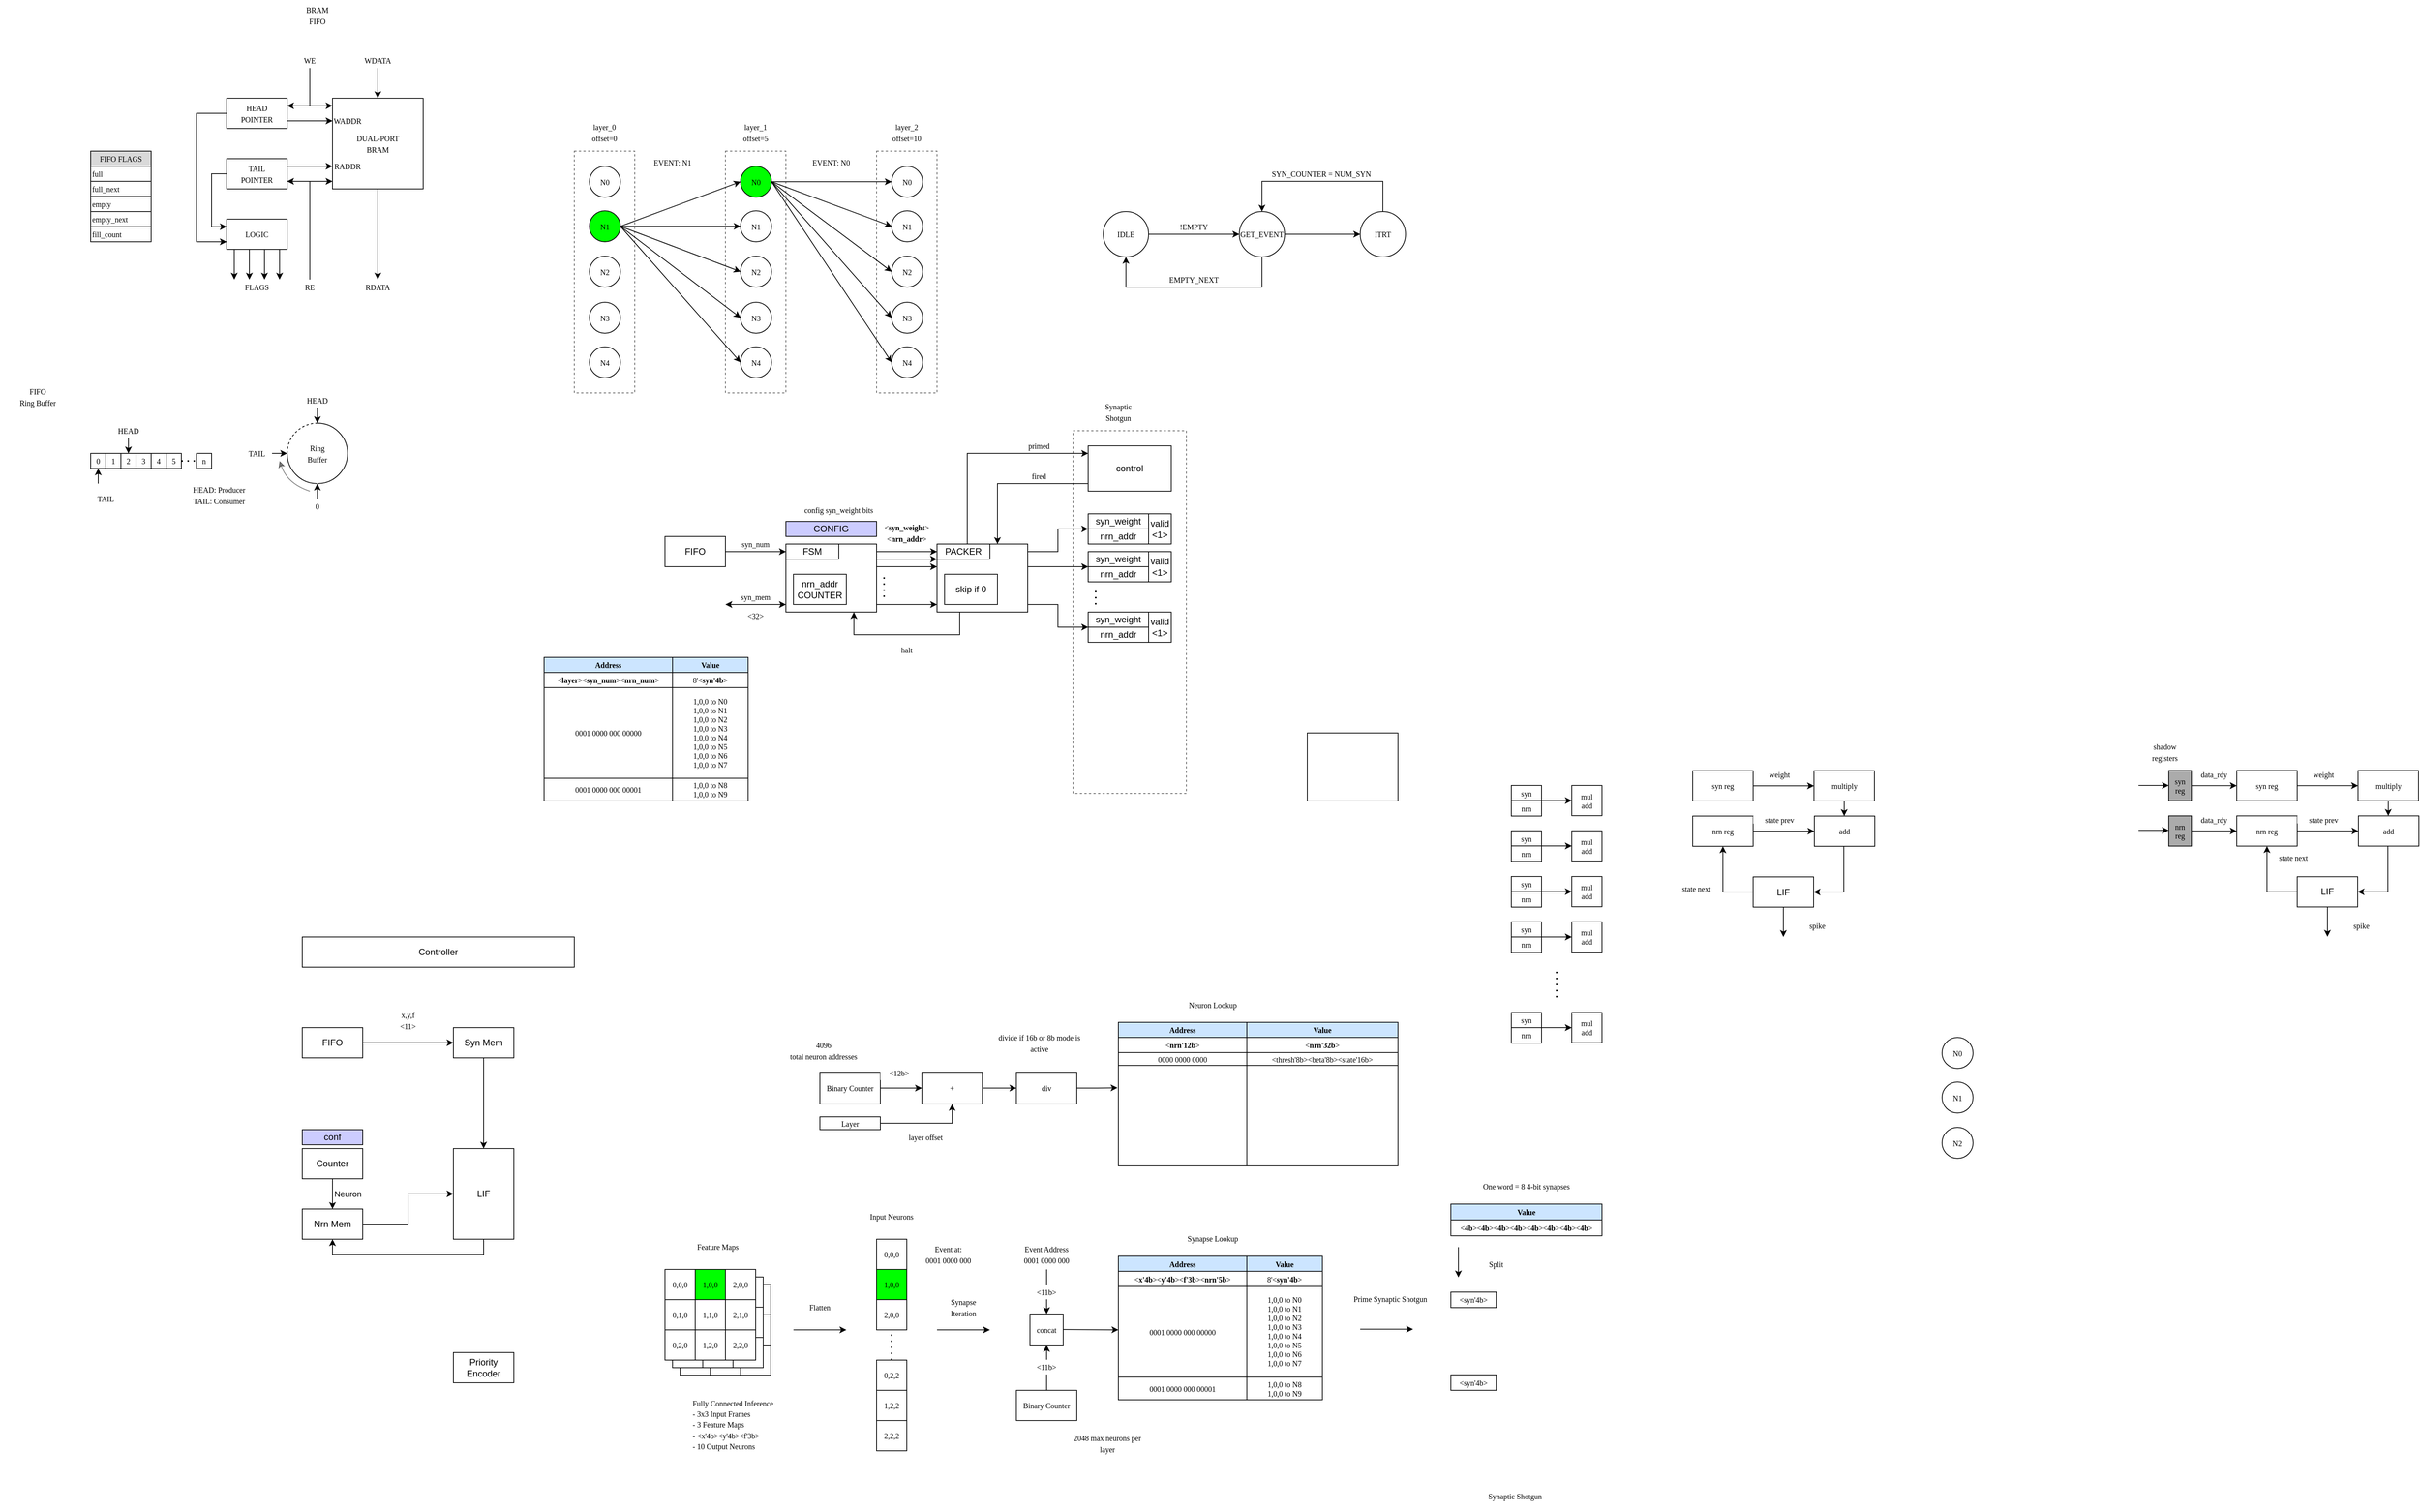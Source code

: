 <mxfile version="26.2.2">
  <diagram name="Page-1" id="JYz6FVXL2YADB6hi7CkO">
    <mxGraphModel dx="1724" dy="2008" grid="1" gridSize="10" guides="0" tooltips="1" connect="1" arrows="1" fold="1" page="1" pageScale="1" pageWidth="827" pageHeight="1169" math="0" shadow="0">
      <root>
        <mxCell id="0" />
        <mxCell id="1" parent="0" />
        <mxCell id="Ali4_l0cgu7-EIbyfcai-64" value="" style="rounded=0;whiteSpace=wrap;html=1;fillColor=none;dashed=1;opacity=60;" parent="1" vertex="1">
          <mxGeometry x="960" y="-720" width="80" height="320" as="geometry" />
        </mxCell>
        <mxCell id="Ali4_l0cgu7-EIbyfcai-65" value="" style="rounded=0;whiteSpace=wrap;html=1;fillColor=none;dashed=1;opacity=60;" parent="1" vertex="1">
          <mxGeometry x="760" y="-720" width="80" height="320" as="geometry" />
        </mxCell>
        <mxCell id="Ali4_l0cgu7-EIbyfcai-66" value="" style="rounded=0;whiteSpace=wrap;html=1;fillColor=none;dashed=1;opacity=60;" parent="1" vertex="1">
          <mxGeometry x="560" y="-720" width="80" height="320" as="geometry" />
        </mxCell>
        <mxCell id="Ali4_l0cgu7-EIbyfcai-31" value="" style="rounded=0;whiteSpace=wrap;html=1;fillColor=none;dashed=1;opacity=60;" parent="1" vertex="1">
          <mxGeometry x="1220" y="-350" width="150" height="480" as="geometry" />
        </mxCell>
        <mxCell id="v17UYgqkuulxwxacY20W-31" value="" style="group" parent="1" vertex="1" connectable="0">
          <mxGeometry x="700" y="780" width="120" height="120" as="geometry" />
        </mxCell>
        <mxCell id="v17UYgqkuulxwxacY20W-21" value="" style="rounded=0;whiteSpace=wrap;html=1;" parent="v17UYgqkuulxwxacY20W-31" vertex="1">
          <mxGeometry width="120" height="120" as="geometry" />
        </mxCell>
        <mxCell id="v17UYgqkuulxwxacY20W-22" value="" style="rounded=0;whiteSpace=wrap;html=1;" parent="v17UYgqkuulxwxacY20W-31" vertex="1">
          <mxGeometry width="40" height="40" as="geometry" />
        </mxCell>
        <mxCell id="v17UYgqkuulxwxacY20W-23" value="" style="rounded=0;whiteSpace=wrap;html=1;" parent="v17UYgqkuulxwxacY20W-31" vertex="1">
          <mxGeometry x="40" width="40" height="40" as="geometry" />
        </mxCell>
        <mxCell id="v17UYgqkuulxwxacY20W-24" value="" style="rounded=0;whiteSpace=wrap;html=1;" parent="v17UYgqkuulxwxacY20W-31" vertex="1">
          <mxGeometry x="80" width="40" height="40" as="geometry" />
        </mxCell>
        <mxCell id="v17UYgqkuulxwxacY20W-25" value="" style="rounded=0;whiteSpace=wrap;html=1;" parent="v17UYgqkuulxwxacY20W-31" vertex="1">
          <mxGeometry y="40" width="40" height="40" as="geometry" />
        </mxCell>
        <mxCell id="v17UYgqkuulxwxacY20W-26" value="" style="rounded=0;whiteSpace=wrap;html=1;" parent="v17UYgqkuulxwxacY20W-31" vertex="1">
          <mxGeometry x="40" y="40" width="40" height="40" as="geometry" />
        </mxCell>
        <mxCell id="v17UYgqkuulxwxacY20W-27" value="" style="rounded=0;whiteSpace=wrap;html=1;" parent="v17UYgqkuulxwxacY20W-31" vertex="1">
          <mxGeometry x="80" y="40" width="40" height="40" as="geometry" />
        </mxCell>
        <mxCell id="v17UYgqkuulxwxacY20W-28" value="" style="rounded=0;whiteSpace=wrap;html=1;" parent="v17UYgqkuulxwxacY20W-31" vertex="1">
          <mxGeometry y="80" width="40" height="40" as="geometry" />
        </mxCell>
        <mxCell id="v17UYgqkuulxwxacY20W-29" value="" style="rounded=0;whiteSpace=wrap;html=1;" parent="v17UYgqkuulxwxacY20W-31" vertex="1">
          <mxGeometry x="40" y="80" width="40" height="40" as="geometry" />
        </mxCell>
        <mxCell id="v17UYgqkuulxwxacY20W-30" value="" style="rounded=0;whiteSpace=wrap;html=1;" parent="v17UYgqkuulxwxacY20W-31" vertex="1">
          <mxGeometry x="80" y="80" width="40" height="40" as="geometry" />
        </mxCell>
        <mxCell id="v17UYgqkuulxwxacY20W-33" value="" style="group" parent="v17UYgqkuulxwxacY20W-31" vertex="1" connectable="0">
          <mxGeometry x="-10" y="-10" width="120" height="120" as="geometry" />
        </mxCell>
        <mxCell id="v17UYgqkuulxwxacY20W-34" value="" style="rounded=0;whiteSpace=wrap;html=1;" parent="v17UYgqkuulxwxacY20W-33" vertex="1">
          <mxGeometry width="120" height="120" as="geometry" />
        </mxCell>
        <mxCell id="v17UYgqkuulxwxacY20W-35" value="" style="rounded=0;whiteSpace=wrap;html=1;" parent="v17UYgqkuulxwxacY20W-33" vertex="1">
          <mxGeometry width="40" height="40" as="geometry" />
        </mxCell>
        <mxCell id="v17UYgqkuulxwxacY20W-36" value="" style="rounded=0;whiteSpace=wrap;html=1;" parent="v17UYgqkuulxwxacY20W-33" vertex="1">
          <mxGeometry x="40" width="40" height="40" as="geometry" />
        </mxCell>
        <mxCell id="v17UYgqkuulxwxacY20W-37" value="" style="rounded=0;whiteSpace=wrap;html=1;" parent="v17UYgqkuulxwxacY20W-33" vertex="1">
          <mxGeometry x="80" width="40" height="40" as="geometry" />
        </mxCell>
        <mxCell id="v17UYgqkuulxwxacY20W-38" value="" style="rounded=0;whiteSpace=wrap;html=1;" parent="v17UYgqkuulxwxacY20W-33" vertex="1">
          <mxGeometry y="40" width="40" height="40" as="geometry" />
        </mxCell>
        <mxCell id="v17UYgqkuulxwxacY20W-39" value="" style="rounded=0;whiteSpace=wrap;html=1;" parent="v17UYgqkuulxwxacY20W-33" vertex="1">
          <mxGeometry x="40" y="40" width="40" height="40" as="geometry" />
        </mxCell>
        <mxCell id="v17UYgqkuulxwxacY20W-40" value="" style="rounded=0;whiteSpace=wrap;html=1;" parent="v17UYgqkuulxwxacY20W-33" vertex="1">
          <mxGeometry x="80" y="40" width="40" height="40" as="geometry" />
        </mxCell>
        <mxCell id="v17UYgqkuulxwxacY20W-41" value="" style="rounded=0;whiteSpace=wrap;html=1;" parent="v17UYgqkuulxwxacY20W-33" vertex="1">
          <mxGeometry y="80" width="40" height="40" as="geometry" />
        </mxCell>
        <mxCell id="v17UYgqkuulxwxacY20W-42" value="" style="rounded=0;whiteSpace=wrap;html=1;" parent="v17UYgqkuulxwxacY20W-33" vertex="1">
          <mxGeometry x="40" y="80" width="40" height="40" as="geometry" />
        </mxCell>
        <mxCell id="v17UYgqkuulxwxacY20W-43" value="" style="rounded=0;whiteSpace=wrap;html=1;" parent="v17UYgqkuulxwxacY20W-33" vertex="1">
          <mxGeometry x="80" y="80" width="40" height="40" as="geometry" />
        </mxCell>
        <mxCell id="oh7RnI2jhb-VV577KGXg-8" style="edgeStyle=orthogonalEdgeStyle;rounded=0;orthogonalLoop=1;jettySize=auto;html=1;entryX=0;entryY=0.5;entryDx=0;entryDy=0;" parent="1" source="oh7RnI2jhb-VV577KGXg-1" target="oh7RnI2jhb-VV577KGXg-6" edge="1">
          <mxGeometry relative="1" as="geometry" />
        </mxCell>
        <mxCell id="oh7RnI2jhb-VV577KGXg-1" value="FIFO" style="rounded=0;whiteSpace=wrap;html=1;" parent="1" vertex="1">
          <mxGeometry x="200" y="440" width="80" height="40" as="geometry" />
        </mxCell>
        <mxCell id="oh7RnI2jhb-VV577KGXg-2" value="Controller" style="rounded=0;whiteSpace=wrap;html=1;" parent="1" vertex="1">
          <mxGeometry x="200" y="320" width="360" height="40" as="geometry" />
        </mxCell>
        <mxCell id="oh7RnI2jhb-VV577KGXg-10" style="edgeStyle=orthogonalEdgeStyle;rounded=0;orthogonalLoop=1;jettySize=auto;html=1;entryX=0.5;entryY=0;entryDx=0;entryDy=0;" parent="1" source="oh7RnI2jhb-VV577KGXg-4" target="oh7RnI2jhb-VV577KGXg-5" edge="1">
          <mxGeometry relative="1" as="geometry" />
        </mxCell>
        <mxCell id="oh7RnI2jhb-VV577KGXg-11" value="Neuron" style="edgeLabel;html=1;align=center;verticalAlign=middle;resizable=0;points=[];" parent="oh7RnI2jhb-VV577KGXg-10" vertex="1" connectable="0">
          <mxGeometry x="-0.21" relative="1" as="geometry">
            <mxPoint x="20" y="4" as="offset" />
          </mxGeometry>
        </mxCell>
        <mxCell id="oh7RnI2jhb-VV577KGXg-4" value="Counter" style="rounded=0;whiteSpace=wrap;html=1;" parent="1" vertex="1">
          <mxGeometry x="200" y="600" width="80" height="40" as="geometry" />
        </mxCell>
        <mxCell id="v17UYgqkuulxwxacY20W-9" style="edgeStyle=orthogonalEdgeStyle;rounded=0;orthogonalLoop=1;jettySize=auto;html=1;entryX=0;entryY=0.5;entryDx=0;entryDy=0;" parent="1" source="oh7RnI2jhb-VV577KGXg-5" target="oh7RnI2jhb-VV577KGXg-7" edge="1">
          <mxGeometry relative="1" as="geometry" />
        </mxCell>
        <mxCell id="oh7RnI2jhb-VV577KGXg-5" value="Nrn Mem" style="rounded=0;whiteSpace=wrap;html=1;" parent="1" vertex="1">
          <mxGeometry x="200" y="680" width="80" height="40" as="geometry" />
        </mxCell>
        <mxCell id="oh7RnI2jhb-VV577KGXg-13" style="edgeStyle=orthogonalEdgeStyle;rounded=0;orthogonalLoop=1;jettySize=auto;html=1;entryX=0.5;entryY=0;entryDx=0;entryDy=0;" parent="1" source="oh7RnI2jhb-VV577KGXg-6" target="oh7RnI2jhb-VV577KGXg-7" edge="1">
          <mxGeometry relative="1" as="geometry" />
        </mxCell>
        <mxCell id="oh7RnI2jhb-VV577KGXg-6" value="Syn Mem" style="rounded=0;whiteSpace=wrap;html=1;" parent="1" vertex="1">
          <mxGeometry x="400" y="440" width="80" height="40" as="geometry" />
        </mxCell>
        <mxCell id="v17UYgqkuulxwxacY20W-8" style="edgeStyle=orthogonalEdgeStyle;rounded=0;orthogonalLoop=1;jettySize=auto;html=1;entryX=0.5;entryY=1;entryDx=0;entryDy=0;" parent="1" source="oh7RnI2jhb-VV577KGXg-7" target="oh7RnI2jhb-VV577KGXg-5" edge="1">
          <mxGeometry relative="1" as="geometry">
            <Array as="points">
              <mxPoint x="440" y="740" />
              <mxPoint x="240" y="740" />
            </Array>
          </mxGeometry>
        </mxCell>
        <mxCell id="oh7RnI2jhb-VV577KGXg-7" value="LIF" style="rounded=0;whiteSpace=wrap;html=1;" parent="1" vertex="1">
          <mxGeometry x="400" y="600" width="80" height="120" as="geometry" />
        </mxCell>
        <mxCell id="v17UYgqkuulxwxacY20W-2" value="&lt;font style=&quot;font-size: 10px;&quot; face=&quot;Lucida Console&quot;&gt;x,y,f&lt;/font&gt;&lt;div&gt;&lt;font style=&quot;font-size: 10px;&quot; face=&quot;Lucida Console&quot;&gt;&amp;lt;11&amp;gt;&lt;/font&gt;&lt;/div&gt;" style="rounded=0;whiteSpace=wrap;html=1;fontColor=default;fillColor=default;strokeColor=none;" parent="1" vertex="1">
          <mxGeometry x="320" y="410" width="40" height="40" as="geometry" />
        </mxCell>
        <mxCell id="v17UYgqkuulxwxacY20W-7" value="Priority Encoder" style="rounded=0;whiteSpace=wrap;html=1;" parent="1" vertex="1">
          <mxGeometry x="400" y="870" width="80" height="40" as="geometry" />
        </mxCell>
        <mxCell id="v17UYgqkuulxwxacY20W-10" value="conf" style="rounded=0;whiteSpace=wrap;html=1;fillColor=#CCCCFF;" parent="1" vertex="1">
          <mxGeometry x="200" y="575" width="80" height="20" as="geometry" />
        </mxCell>
        <mxCell id="v17UYgqkuulxwxacY20W-11" value="" style="rounded=0;whiteSpace=wrap;html=1;" parent="1" vertex="1">
          <mxGeometry x="680" y="760" width="120" height="120" as="geometry" />
        </mxCell>
        <mxCell id="v17UYgqkuulxwxacY20W-12" value="0,0,0" style="rounded=0;whiteSpace=wrap;html=1;fontFamily=Lucida Console;fontSize=10;" parent="1" vertex="1">
          <mxGeometry x="680" y="760" width="40" height="40" as="geometry" />
        </mxCell>
        <mxCell id="v17UYgqkuulxwxacY20W-13" value="&lt;font&gt;1,0,0&lt;/font&gt;" style="rounded=0;whiteSpace=wrap;html=1;fontFamily=Lucida Console;fontSize=10;fillColor=#00FF00;" parent="1" vertex="1">
          <mxGeometry x="720" y="760" width="40" height="40" as="geometry" />
        </mxCell>
        <mxCell id="v17UYgqkuulxwxacY20W-14" value="2,0,0" style="rounded=0;whiteSpace=wrap;html=1;fontFamily=Lucida Console;fontSize=10;" parent="1" vertex="1">
          <mxGeometry x="760" y="760" width="40" height="40" as="geometry" />
        </mxCell>
        <mxCell id="v17UYgqkuulxwxacY20W-15" value="0,1,0" style="rounded=0;whiteSpace=wrap;html=1;fontFamily=Lucida Console;fontSize=10;" parent="1" vertex="1">
          <mxGeometry x="680" y="800" width="40" height="40" as="geometry" />
        </mxCell>
        <mxCell id="v17UYgqkuulxwxacY20W-16" value="1,1,0" style="rounded=0;whiteSpace=wrap;html=1;fontFamily=Lucida Console;fontSize=10;" parent="1" vertex="1">
          <mxGeometry x="720" y="800" width="40" height="40" as="geometry" />
        </mxCell>
        <mxCell id="v17UYgqkuulxwxacY20W-17" value="2,1,0" style="rounded=0;whiteSpace=wrap;html=1;fontFamily=Lucida Console;fontSize=10;" parent="1" vertex="1">
          <mxGeometry x="760" y="800" width="40" height="40" as="geometry" />
        </mxCell>
        <mxCell id="v17UYgqkuulxwxacY20W-18" value="0,2,0" style="rounded=0;whiteSpace=wrap;html=1;fontFamily=Lucida Console;fontSize=10;" parent="1" vertex="1">
          <mxGeometry x="680" y="840" width="40" height="40" as="geometry" />
        </mxCell>
        <mxCell id="v17UYgqkuulxwxacY20W-19" value="1,2,0" style="rounded=0;whiteSpace=wrap;html=1;fontFamily=Lucida Console;fontSize=10;" parent="1" vertex="1">
          <mxGeometry x="720" y="840" width="40" height="40" as="geometry" />
        </mxCell>
        <mxCell id="v17UYgqkuulxwxacY20W-20" value="2,2,0" style="rounded=0;whiteSpace=wrap;html=1;fontFamily=Lucida Console;fontSize=10;" parent="1" vertex="1">
          <mxGeometry x="760" y="840" width="40" height="40" as="geometry" />
        </mxCell>
        <mxCell id="v17UYgqkuulxwxacY20W-44" value="&lt;font face=&quot;Lucida Console&quot;&gt;&lt;span style=&quot;font-size: 10px;&quot;&gt;Feature Maps&lt;/span&gt;&lt;/font&gt;" style="rounded=0;whiteSpace=wrap;html=1;fontColor=default;fillColor=default;strokeColor=none;" parent="1" vertex="1">
          <mxGeometry x="680" y="710" width="140" height="40" as="geometry" />
        </mxCell>
        <mxCell id="v17UYgqkuulxwxacY20W-45" value="0,0,0" style="rounded=0;whiteSpace=wrap;html=1;fontFamily=Lucida Console;fontSize=10;" parent="1" vertex="1">
          <mxGeometry x="960" y="720" width="40" height="40" as="geometry" />
        </mxCell>
        <mxCell id="v17UYgqkuulxwxacY20W-46" value="1,0,0" style="rounded=0;whiteSpace=wrap;html=1;fontFamily=Lucida Console;fontSize=10;fillColor=#00FF00;" parent="1" vertex="1">
          <mxGeometry x="960" y="760" width="40" height="40" as="geometry" />
        </mxCell>
        <mxCell id="v17UYgqkuulxwxacY20W-47" value="2,0,0" style="rounded=0;whiteSpace=wrap;html=1;fontFamily=Lucida Console;fontSize=10;" parent="1" vertex="1">
          <mxGeometry x="960" y="800" width="40" height="40" as="geometry" />
        </mxCell>
        <mxCell id="v17UYgqkuulxwxacY20W-48" value="0,2,2" style="rounded=0;whiteSpace=wrap;html=1;fontFamily=Lucida Console;fontSize=10;" parent="1" vertex="1">
          <mxGeometry x="960" y="880" width="40" height="40" as="geometry" />
        </mxCell>
        <mxCell id="v17UYgqkuulxwxacY20W-49" value="" style="endArrow=none;dashed=1;html=1;dashPattern=1 3;strokeWidth=2;rounded=0;entryX=0.5;entryY=1;entryDx=0;entryDy=0;exitX=0.5;exitY=0;exitDx=0;exitDy=0;fontFamily=Lucida Console;fontSize=10;" parent="1" source="v17UYgqkuulxwxacY20W-48" target="v17UYgqkuulxwxacY20W-47" edge="1">
          <mxGeometry width="50" height="50" relative="1" as="geometry">
            <mxPoint x="940" y="920" as="sourcePoint" />
            <mxPoint x="990" y="870" as="targetPoint" />
          </mxGeometry>
        </mxCell>
        <mxCell id="v17UYgqkuulxwxacY20W-50" value="1,2,2" style="rounded=0;whiteSpace=wrap;html=1;fontFamily=Lucida Console;fontSize=10;" parent="1" vertex="1">
          <mxGeometry x="960" y="920" width="40" height="40" as="geometry" />
        </mxCell>
        <mxCell id="v17UYgqkuulxwxacY20W-51" value="2,2,2" style="rounded=0;whiteSpace=wrap;html=1;fontFamily=Lucida Console;fontSize=10;" parent="1" vertex="1">
          <mxGeometry x="960" y="960" width="40" height="40" as="geometry" />
        </mxCell>
        <mxCell id="v17UYgqkuulxwxacY20W-52" value="" style="endArrow=classic;html=1;rounded=0;" parent="1" edge="1">
          <mxGeometry width="50" height="50" relative="1" as="geometry">
            <mxPoint x="850" y="840" as="sourcePoint" />
            <mxPoint x="920" y="840" as="targetPoint" />
          </mxGeometry>
        </mxCell>
        <mxCell id="v17UYgqkuulxwxacY20W-53" value="&lt;font face=&quot;Lucida Console&quot;&gt;&lt;span style=&quot;font-size: 10px;&quot;&gt;Flatten&lt;/span&gt;&lt;/font&gt;" style="rounded=0;whiteSpace=wrap;html=1;fontColor=default;fillColor=default;strokeColor=none;" parent="1" vertex="1">
          <mxGeometry x="850" y="790" width="70" height="40" as="geometry" />
        </mxCell>
        <mxCell id="v17UYgqkuulxwxacY20W-54" value="&lt;font face=&quot;Lucida Console&quot;&gt;&lt;span style=&quot;font-size: 10px;&quot;&gt;Input Neurons&lt;/span&gt;&lt;/font&gt;" style="rounded=0;whiteSpace=wrap;html=1;fontColor=default;fillColor=default;strokeColor=none;" parent="1" vertex="1">
          <mxGeometry x="945" y="670" width="70" height="40" as="geometry" />
        </mxCell>
        <mxCell id="v17UYgqkuulxwxacY20W-55" value="&lt;font face=&quot;Lucida Console&quot;&gt;&lt;span style=&quot;font-size: 10px;&quot;&gt;Fully Connected Inference&lt;/span&gt;&lt;/font&gt;&lt;div style=&quot;text-align: left;&quot;&gt;&lt;font face=&quot;Lucida Console&quot;&gt;&lt;span style=&quot;font-size: 10px;&quot;&gt;- 3x3 Input Frames&lt;/span&gt;&lt;/font&gt;&lt;/div&gt;&lt;div style=&quot;text-align: left;&quot;&gt;&lt;font face=&quot;Lucida Console&quot;&gt;&lt;span style=&quot;font-size: 10px;&quot;&gt;- 3 Feature Maps&lt;/span&gt;&lt;/font&gt;&lt;/div&gt;&lt;div style=&quot;text-align: left;&quot;&gt;&lt;font face=&quot;Lucida Console&quot;&gt;&lt;span style=&quot;font-size: 10px;&quot;&gt;- &amp;lt;x&#39;4b&amp;gt;&amp;lt;y&#39;4b&amp;gt;&amp;lt;f&#39;3b&amp;gt;&lt;/span&gt;&lt;/font&gt;&lt;/div&gt;&lt;div style=&quot;text-align: left;&quot;&gt;&lt;font face=&quot;Lucida Console&quot;&gt;&lt;span style=&quot;font-size: 10px;&quot;&gt;- 10 Output Neurons&lt;/span&gt;&lt;/font&gt;&lt;/div&gt;" style="rounded=0;whiteSpace=wrap;html=1;fontColor=default;fillColor=default;strokeColor=none;" parent="1" vertex="1">
          <mxGeometry x="680" y="920" width="180" height="90" as="geometry" />
        </mxCell>
        <mxCell id="v17UYgqkuulxwxacY20W-56" value="&lt;font face=&quot;Lucida Console&quot;&gt;&lt;span style=&quot;font-size: 10px;&quot;&gt;Event at:&lt;/span&gt;&lt;/font&gt;&lt;div style=&quot;text-align: left;&quot;&gt;&lt;font face=&quot;Lucida Console&quot;&gt;&lt;span style=&quot;font-size: 10px;&quot;&gt;0001 0000 000&lt;/span&gt;&lt;/font&gt;&lt;/div&gt;" style="rounded=0;whiteSpace=wrap;html=1;fontColor=default;fillColor=default;strokeColor=none;" parent="1" vertex="1">
          <mxGeometry x="1010" y="720" width="90" height="40" as="geometry" />
        </mxCell>
        <mxCell id="v17UYgqkuulxwxacY20W-57" value="N0" style="ellipse;whiteSpace=wrap;html=1;aspect=fixed;fontFamily=Lucida Console;fontSize=10;" parent="1" vertex="1">
          <mxGeometry x="2370" y="453" width="41" height="41" as="geometry" />
        </mxCell>
        <mxCell id="v17UYgqkuulxwxacY20W-58" value="N1" style="ellipse;whiteSpace=wrap;html=1;aspect=fixed;fontFamily=Lucida Console;fontSize=10;" parent="1" vertex="1">
          <mxGeometry x="2370" y="512" width="41" height="41" as="geometry" />
        </mxCell>
        <mxCell id="v17UYgqkuulxwxacY20W-59" value="N2" style="ellipse;whiteSpace=wrap;html=1;aspect=fixed;fontFamily=Lucida Console;fontSize=10;" parent="1" vertex="1">
          <mxGeometry x="2370" y="572" width="41" height="41" as="geometry" />
        </mxCell>
        <mxCell id="v17UYgqkuulxwxacY20W-60" value="" style="rounded=0;whiteSpace=wrap;html=1;" parent="1" vertex="1">
          <mxGeometry x="1450" y="742.5" width="100" height="190" as="geometry" />
        </mxCell>
        <mxCell id="v17UYgqkuulxwxacY20W-61" value="" style="endArrow=classic;html=1;rounded=0;" parent="1" edge="1">
          <mxGeometry width="50" height="50" relative="1" as="geometry">
            <mxPoint x="1040" y="840" as="sourcePoint" />
            <mxPoint x="1110" y="840" as="targetPoint" />
          </mxGeometry>
        </mxCell>
        <mxCell id="v17UYgqkuulxwxacY20W-62" value="&lt;font face=&quot;Lucida Console&quot;&gt;&lt;span style=&quot;font-size: 10px;&quot;&gt;Synapse Iteration&lt;/span&gt;&lt;/font&gt;" style="rounded=0;whiteSpace=wrap;html=1;fontColor=default;fillColor=default;strokeColor=none;" parent="1" vertex="1">
          <mxGeometry x="1040" y="790" width="70" height="40" as="geometry" />
        </mxCell>
        <mxCell id="v17UYgqkuulxwxacY20W-63" value="&lt;font&gt;1,0,0 to N0&lt;/font&gt;&lt;div&gt;&lt;span&gt;1,0,0 to N1&lt;/span&gt;&lt;br&gt;&lt;/div&gt;&lt;div&gt;&lt;span&gt;1,0,0 to N2&lt;/span&gt;&lt;span&gt;&lt;br&gt;&lt;/span&gt;&lt;/div&gt;&lt;div&gt;&lt;span&gt;1,0,0 to N3&lt;/span&gt;&lt;span&gt;&lt;br&gt;&lt;/span&gt;&lt;/div&gt;&lt;div&gt;&lt;span&gt;1,0,0 to N4&lt;/span&gt;&lt;span&gt;&lt;br&gt;&lt;/span&gt;&lt;/div&gt;&lt;div&gt;&lt;span&gt;1,0,0 to N5&lt;/span&gt;&lt;span&gt;&lt;br&gt;&lt;/span&gt;&lt;/div&gt;&lt;div&gt;&lt;span&gt;1,0,0 to N6&lt;/span&gt;&lt;span&gt;&lt;br&gt;&lt;/span&gt;&lt;/div&gt;&lt;div&gt;&lt;span&gt;1,0,0 to N7&lt;/span&gt;&lt;span&gt;&lt;br&gt;&lt;/span&gt;&lt;/div&gt;" style="rounded=0;whiteSpace=wrap;html=1;align=center;fontFamily=Lucida Console;fontSize=10;" parent="1" vertex="1">
          <mxGeometry x="1450" y="782" width="100" height="120.5" as="geometry" />
        </mxCell>
        <mxCell id="v17UYgqkuulxwxacY20W-66" value="" style="rounded=0;whiteSpace=wrap;html=1;" parent="1" vertex="1">
          <mxGeometry x="1280" y="742.5" width="170" height="190" as="geometry" />
        </mxCell>
        <mxCell id="v17UYgqkuulxwxacY20W-67" value="&lt;font&gt;&lt;b&gt;Value&lt;/b&gt;&lt;/font&gt;" style="rounded=0;whiteSpace=wrap;html=1;fillColor=#CCE5FF;fontFamily=Lucida Console;fontSize=10;" parent="1" vertex="1">
          <mxGeometry x="1450" y="742.5" width="100" height="20" as="geometry" />
        </mxCell>
        <mxCell id="v17UYgqkuulxwxacY20W-68" value="&lt;font&gt;&lt;b&gt;Address&lt;/b&gt;&lt;/font&gt;" style="rounded=0;whiteSpace=wrap;html=1;fillColor=#CCE5FF;fontFamily=Lucida Console;fontSize=10;" parent="1" vertex="1">
          <mxGeometry x="1280" y="742.5" width="170" height="20" as="geometry" />
        </mxCell>
        <mxCell id="v17UYgqkuulxwxacY20W-69" value="&lt;font&gt;0001 0000 000 00000&lt;/font&gt;" style="rounded=0;whiteSpace=wrap;html=1;fontFamily=Lucida Console;fontSize=10;" parent="1" vertex="1">
          <mxGeometry x="1280" y="782.5" width="170" height="120" as="geometry" />
        </mxCell>
        <mxCell id="v17UYgqkuulxwxacY20W-70" value="&lt;font&gt;&amp;lt;&lt;b&gt;x&#39;4b&lt;/b&gt;&amp;gt;&amp;lt;&lt;b&gt;y&#39;4b&lt;/b&gt;&amp;gt;&amp;lt;&lt;b&gt;f&#39;3b&lt;/b&gt;&amp;gt;&amp;lt;&lt;b&gt;nrn&#39;5b&lt;/b&gt;&amp;gt;&lt;/font&gt;" style="rounded=0;whiteSpace=wrap;html=1;fontFamily=Lucida Console;fontSize=10;" parent="1" vertex="1">
          <mxGeometry x="1280" y="762.5" width="170" height="20" as="geometry" />
        </mxCell>
        <mxCell id="v17UYgqkuulxwxacY20W-77" value="&lt;font&gt;8&#39;&amp;lt;&lt;b&gt;syn&#39;4b&lt;/b&gt;&amp;gt;&lt;/font&gt;" style="rounded=0;whiteSpace=wrap;html=1;fontFamily=Lucida Console;fontSize=10;" parent="1" vertex="1">
          <mxGeometry x="1450" y="762.5" width="100" height="20" as="geometry" />
        </mxCell>
        <mxCell id="v17UYgqkuulxwxacY20W-78" value="&lt;font face=&quot;Lucida Console&quot;&gt;&lt;span style=&quot;font-size: 10px;&quot;&gt;Synapse Lookup&lt;/span&gt;&lt;/font&gt;" style="rounded=0;whiteSpace=wrap;html=1;fontColor=default;fillColor=default;strokeColor=none;" parent="1" vertex="1">
          <mxGeometry x="1360" y="699" width="90" height="40" as="geometry" />
        </mxCell>
        <mxCell id="v17UYgqkuulxwxacY20W-87" style="edgeStyle=orthogonalEdgeStyle;rounded=0;orthogonalLoop=1;jettySize=auto;html=1;entryX=0.5;entryY=1;entryDx=0;entryDy=0;" parent="1" source="v17UYgqkuulxwxacY20W-79" target="v17UYgqkuulxwxacY20W-81" edge="1">
          <mxGeometry relative="1" as="geometry" />
        </mxCell>
        <mxCell id="v17UYgqkuulxwxacY20W-79" value="&lt;font size=&quot;1&quot; face=&quot;Lucida Console&quot;&gt;Binary Counter&lt;/font&gt;" style="rounded=0;whiteSpace=wrap;html=1;" parent="1" vertex="1">
          <mxGeometry x="1145" y="920" width="80" height="40" as="geometry" />
        </mxCell>
        <mxCell id="v17UYgqkuulxwxacY20W-81" value="&lt;font style=&quot;font-size: 10px;&quot; face=&quot;Lucida Console&quot;&gt;concat&lt;/font&gt;" style="rounded=0;whiteSpace=wrap;html=1;fontColor=default;fillColor=default;strokeColor=default;" parent="1" vertex="1">
          <mxGeometry x="1163" y="819" width="44" height="41" as="geometry" />
        </mxCell>
        <mxCell id="v17UYgqkuulxwxacY20W-85" style="edgeStyle=orthogonalEdgeStyle;rounded=0;orthogonalLoop=1;jettySize=auto;html=1;entryX=0.5;entryY=0;entryDx=0;entryDy=0;" parent="1" source="v17UYgqkuulxwxacY20W-82" target="v17UYgqkuulxwxacY20W-81" edge="1">
          <mxGeometry relative="1" as="geometry" />
        </mxCell>
        <mxCell id="v17UYgqkuulxwxacY20W-82" value="&lt;font face=&quot;Lucida Console&quot;&gt;&lt;span style=&quot;font-size: 10px;&quot;&gt;Event Address&lt;/span&gt;&lt;/font&gt;&lt;div&gt;&lt;font face=&quot;Lucida Console&quot;&gt;&lt;span style=&quot;font-size: 10px;&quot;&gt;0001 0000 000&lt;/span&gt;&lt;/font&gt;&lt;/div&gt;" style="rounded=0;whiteSpace=wrap;html=1;fontColor=default;fillColor=default;strokeColor=none;" parent="1" vertex="1">
          <mxGeometry x="1140" y="720" width="90" height="40" as="geometry" />
        </mxCell>
        <mxCell id="v17UYgqkuulxwxacY20W-86" value="&lt;font face=&quot;Lucida Console&quot;&gt;&lt;span style=&quot;font-size: 10px;&quot;&gt;&amp;lt;11b&amp;gt;&lt;/span&gt;&lt;/font&gt;" style="rounded=0;whiteSpace=wrap;html=1;fontColor=default;fillColor=default;strokeColor=none;" parent="1" vertex="1">
          <mxGeometry x="1165" y="780" width="40" height="19.5" as="geometry" />
        </mxCell>
        <mxCell id="v17UYgqkuulxwxacY20W-88" value="&lt;font face=&quot;Lucida Console&quot;&gt;&lt;span style=&quot;font-size: 10px;&quot;&gt;&amp;lt;11b&amp;gt;&lt;/span&gt;&lt;/font&gt;" style="rounded=0;whiteSpace=wrap;html=1;fontColor=default;fillColor=default;strokeColor=none;" parent="1" vertex="1">
          <mxGeometry x="1165" y="879.5" width="40" height="19.5" as="geometry" />
        </mxCell>
        <mxCell id="v17UYgqkuulxwxacY20W-99" value="&lt;font&gt;0001 0000 000 00001&lt;/font&gt;" style="rounded=0;whiteSpace=wrap;html=1;fontFamily=Lucida Console;fontSize=10;" parent="1" vertex="1">
          <mxGeometry x="1280" y="902.5" width="170" height="30" as="geometry" />
        </mxCell>
        <mxCell id="v17UYgqkuulxwxacY20W-100" value="&lt;div&gt;&lt;span&gt;1,0,0 to N8&lt;/span&gt;&lt;/div&gt;&lt;div&gt;&lt;span&gt;1,0,0 to N9&lt;/span&gt;&lt;/div&gt;" style="rounded=0;whiteSpace=wrap;html=1;fontFamily=Lucida Console;fontSize=10;" parent="1" vertex="1">
          <mxGeometry x="1450" y="902.5" width="100" height="30" as="geometry" />
        </mxCell>
        <mxCell id="v17UYgqkuulxwxacY20W-101" value="" style="endArrow=classic;html=1;rounded=0;" parent="1" edge="1">
          <mxGeometry width="50" height="50" relative="1" as="geometry">
            <mxPoint x="1600" y="839.17" as="sourcePoint" />
            <mxPoint x="1670" y="839.17" as="targetPoint" />
          </mxGeometry>
        </mxCell>
        <mxCell id="v17UYgqkuulxwxacY20W-102" value="&lt;font face=&quot;Lucida Console&quot;&gt;&lt;span style=&quot;font-size: 10px;&quot;&gt;Prime Synaptic Shotgun&lt;/span&gt;&lt;/font&gt;" style="rounded=0;whiteSpace=wrap;html=1;fontColor=default;fillColor=default;strokeColor=none;" parent="1" vertex="1">
          <mxGeometry x="1590" y="779" width="100" height="40" as="geometry" />
        </mxCell>
        <mxCell id="v17UYgqkuulxwxacY20W-103" value="&lt;font face=&quot;Lucida Console&quot;&gt;&lt;span style=&quot;font-size: 10px;&quot;&gt;One word = 8 4-bit synapses&lt;/span&gt;&lt;/font&gt;" style="rounded=0;whiteSpace=wrap;html=1;fontColor=default;fillColor=default;strokeColor=none;" parent="1" vertex="1">
          <mxGeometry x="1735" y="630" width="170" height="40" as="geometry" />
        </mxCell>
        <mxCell id="v17UYgqkuulxwxacY20W-104" value="&lt;div&gt;&amp;lt;&lt;b&gt;4b&lt;/b&gt;&amp;gt;&lt;span style=&quot;background-color: initial;&quot;&gt;&amp;lt;&lt;/span&gt;&lt;b style=&quot;background-color: initial;&quot;&gt;4b&lt;/b&gt;&lt;span style=&quot;background-color: initial;&quot;&gt;&amp;gt;&lt;/span&gt;&lt;span style=&quot;background-color: initial;&quot;&gt;&amp;lt;&lt;/span&gt;&lt;b style=&quot;background-color: initial;&quot;&gt;4b&lt;/b&gt;&lt;span style=&quot;background-color: initial;&quot;&gt;&amp;gt;&lt;/span&gt;&lt;span style=&quot;background-color: initial;&quot;&gt;&amp;lt;&lt;/span&gt;&lt;b style=&quot;background-color: initial;&quot;&gt;4b&lt;/b&gt;&lt;span style=&quot;background-color: initial;&quot;&gt;&amp;gt;&lt;/span&gt;&lt;span style=&quot;background-color: initial;&quot;&gt;&amp;lt;&lt;/span&gt;&lt;b style=&quot;background-color: initial;&quot;&gt;4b&lt;/b&gt;&lt;span style=&quot;background-color: initial;&quot;&gt;&amp;gt;&lt;/span&gt;&lt;span style=&quot;background-color: initial;&quot;&gt;&amp;lt;&lt;/span&gt;&lt;b style=&quot;background-color: initial;&quot;&gt;4b&lt;/b&gt;&lt;span style=&quot;background-color: initial;&quot;&gt;&amp;gt;&lt;/span&gt;&lt;span style=&quot;background-color: initial;&quot;&gt;&amp;lt;&lt;/span&gt;&lt;b style=&quot;background-color: initial;&quot;&gt;4b&lt;/b&gt;&lt;span style=&quot;background-color: initial;&quot;&gt;&amp;gt;&lt;/span&gt;&lt;span style=&quot;background-color: initial;&quot;&gt;&amp;lt;&lt;/span&gt;&lt;b style=&quot;background-color: initial;&quot;&gt;4b&lt;/b&gt;&lt;span style=&quot;background-color: initial;&quot;&gt;&amp;gt;&lt;/span&gt;&lt;/div&gt;" style="rounded=0;whiteSpace=wrap;html=1;align=center;fontFamily=Lucida Console;fontSize=10;" parent="1" vertex="1">
          <mxGeometry x="1720" y="694.5" width="200" height="21" as="geometry" />
        </mxCell>
        <mxCell id="v17UYgqkuulxwxacY20W-105" value="&lt;b&gt;Value&lt;/b&gt;" style="rounded=0;whiteSpace=wrap;html=1;align=center;fontFamily=Lucida Console;fontSize=10;fillColor=#CCE5FF;" parent="1" vertex="1">
          <mxGeometry x="1720" y="673.5" width="200" height="21" as="geometry" />
        </mxCell>
        <mxCell id="v17UYgqkuulxwxacY20W-107" value="" style="endArrow=classic;html=1;rounded=0;exitX=1;exitY=0.5;exitDx=0;exitDy=0;entryX=0;entryY=0.479;entryDx=0;entryDy=0;entryPerimeter=0;" parent="1" source="v17UYgqkuulxwxacY20W-81" target="v17UYgqkuulxwxacY20W-69" edge="1">
          <mxGeometry width="50" height="50" relative="1" as="geometry">
            <mxPoint x="1270" y="870" as="sourcePoint" />
            <mxPoint x="1320" y="820" as="targetPoint" />
          </mxGeometry>
        </mxCell>
        <mxCell id="v17UYgqkuulxwxacY20W-108" value="" style="endArrow=classic;html=1;rounded=0;" parent="1" edge="1">
          <mxGeometry width="50" height="50" relative="1" as="geometry">
            <mxPoint x="1730" y="730.5" as="sourcePoint" />
            <mxPoint x="1730" y="770.5" as="targetPoint" />
          </mxGeometry>
        </mxCell>
        <mxCell id="v17UYgqkuulxwxacY20W-109" value="&lt;font face=&quot;Lucida Console&quot;&gt;&lt;span style=&quot;font-size: 10px;&quot;&gt;Split&lt;/span&gt;&lt;/font&gt;" style="rounded=0;whiteSpace=wrap;html=1;fontColor=default;fillColor=default;strokeColor=none;" parent="1" vertex="1">
          <mxGeometry x="1745" y="732.5" width="70" height="40" as="geometry" />
        </mxCell>
        <mxCell id="v17UYgqkuulxwxacY20W-110" value="&amp;lt;syn&#39;4b&amp;gt;" style="rounded=0;whiteSpace=wrap;html=1;fontFamily=Lucida Console;fontSize=10;" parent="1" vertex="1">
          <mxGeometry x="1720" y="790" width="60" height="20.5" as="geometry" />
        </mxCell>
        <mxCell id="v17UYgqkuulxwxacY20W-111" value="&amp;lt;syn&#39;4b&amp;gt;" style="rounded=0;whiteSpace=wrap;html=1;fontFamily=Lucida Console;fontSize=10;" parent="1" vertex="1">
          <mxGeometry x="1720" y="899.5" width="60" height="20.5" as="geometry" />
        </mxCell>
        <mxCell id="kdLKjgqyaNFoYeJ4-Rq0-1" value="&lt;font face=&quot;Lucida Console&quot;&gt;&lt;span style=&quot;font-size: 10px;&quot;&gt;Synaptic Shotgun&lt;/span&gt;&lt;/font&gt;" style="rounded=0;whiteSpace=wrap;html=1;fontColor=default;fillColor=default;strokeColor=none;" parent="1" vertex="1">
          <mxGeometry x="1720" y="1040" width="170" height="40" as="geometry" />
        </mxCell>
        <mxCell id="m4dglnRh12UiJAoHmyUm-12" style="edgeStyle=orthogonalEdgeStyle;rounded=0;orthogonalLoop=1;jettySize=auto;html=1;entryX=0;entryY=0.5;entryDx=0;entryDy=0;" parent="1" source="m4dglnRh12UiJAoHmyUm-1" target="m4dglnRh12UiJAoHmyUm-3" edge="1">
          <mxGeometry relative="1" as="geometry" />
        </mxCell>
        <mxCell id="m4dglnRh12UiJAoHmyUm-1" value="syn reg" style="rounded=0;whiteSpace=wrap;html=1;fontFamily=Lucida Console;fontSize=10;" parent="1" vertex="1">
          <mxGeometry x="2040" y="100" width="80" height="40" as="geometry" />
        </mxCell>
        <mxCell id="m4dglnRh12UiJAoHmyUm-13" style="edgeStyle=orthogonalEdgeStyle;rounded=0;orthogonalLoop=1;jettySize=auto;html=1;entryX=0;entryY=0.5;entryDx=0;entryDy=0;" parent="1" source="m4dglnRh12UiJAoHmyUm-2" target="m4dglnRh12UiJAoHmyUm-4" edge="1">
          <mxGeometry relative="1" as="geometry" />
        </mxCell>
        <mxCell id="m4dglnRh12UiJAoHmyUm-2" value="nrn reg" style="rounded=0;whiteSpace=wrap;html=1;fontFamily=Lucida Console;fontSize=10;" parent="1" vertex="1">
          <mxGeometry x="2040" y="160" width="80" height="40" as="geometry" />
        </mxCell>
        <mxCell id="m4dglnRh12UiJAoHmyUm-14" style="edgeStyle=orthogonalEdgeStyle;rounded=0;orthogonalLoop=1;jettySize=auto;html=1;entryX=0.5;entryY=0;entryDx=0;entryDy=0;" parent="1" source="m4dglnRh12UiJAoHmyUm-3" target="m4dglnRh12UiJAoHmyUm-4" edge="1">
          <mxGeometry relative="1" as="geometry" />
        </mxCell>
        <mxCell id="m4dglnRh12UiJAoHmyUm-3" value="multiply" style="rounded=0;whiteSpace=wrap;html=1;fontFamily=Lucida Console;fontSize=10;" parent="1" vertex="1">
          <mxGeometry x="2200.5" y="100" width="80" height="40" as="geometry" />
        </mxCell>
        <mxCell id="1p68VLs8_Ui7Agi9Ifgc-1" style="edgeStyle=orthogonalEdgeStyle;rounded=0;orthogonalLoop=1;jettySize=auto;html=1;entryX=1;entryY=0.5;entryDx=0;entryDy=0;" parent="1" source="m4dglnRh12UiJAoHmyUm-4" target="m4dglnRh12UiJAoHmyUm-49" edge="1">
          <mxGeometry relative="1" as="geometry">
            <Array as="points">
              <mxPoint x="2240" y="261" />
            </Array>
          </mxGeometry>
        </mxCell>
        <mxCell id="m4dglnRh12UiJAoHmyUm-4" value="add" style="rounded=0;whiteSpace=wrap;html=1;fontFamily=Lucida Console;fontSize=10;" parent="1" vertex="1">
          <mxGeometry x="2201" y="160" width="80" height="40" as="geometry" />
        </mxCell>
        <mxCell id="m4dglnRh12UiJAoHmyUm-10" value="&lt;font face=&quot;Lucida Console&quot;&gt;&lt;span style=&quot;font-size: 10px;&quot;&gt;weight&lt;/span&gt;&lt;/font&gt;" style="rounded=0;whiteSpace=wrap;html=1;fontColor=default;fillColor=default;strokeColor=none;" parent="1" vertex="1">
          <mxGeometry x="2130" y="100" width="50" height="10" as="geometry" />
        </mxCell>
        <mxCell id="m4dglnRh12UiJAoHmyUm-15" value="&lt;font face=&quot;Lucida Console&quot;&gt;&lt;span style=&quot;font-size: 10px;&quot;&gt;state prev&lt;/span&gt;&lt;/font&gt;" style="rounded=0;whiteSpace=wrap;html=1;fontColor=default;fillColor=default;strokeColor=none;" parent="1" vertex="1">
          <mxGeometry x="2120" y="160" width="70" height="10" as="geometry" />
        </mxCell>
        <mxCell id="m4dglnRh12UiJAoHmyUm-16" value="&lt;font face=&quot;Lucida Console&quot;&gt;&lt;span style=&quot;font-size: 10px;&quot;&gt;state next&lt;/span&gt;&lt;/font&gt;" style="rounded=0;whiteSpace=wrap;html=1;fontColor=default;fillColor=default;strokeColor=none;" parent="1" vertex="1">
          <mxGeometry x="2010" y="250.5" width="70" height="10" as="geometry" />
        </mxCell>
        <mxCell id="m4dglnRh12UiJAoHmyUm-17" value="syn" style="rounded=0;whiteSpace=wrap;html=1;fontFamily=Lucida Console;fontSize=10;" parent="1" vertex="1">
          <mxGeometry x="1800" y="119.5" width="40" height="20.5" as="geometry" />
        </mxCell>
        <mxCell id="m4dglnRh12UiJAoHmyUm-18" value="nrn" style="rounded=0;whiteSpace=wrap;html=1;fontFamily=Lucida Console;fontSize=10;" parent="1" vertex="1">
          <mxGeometry x="1800" y="139.5" width="40" height="20.5" as="geometry" />
        </mxCell>
        <mxCell id="m4dglnRh12UiJAoHmyUm-20" value="mul&lt;div&gt;add&lt;/div&gt;" style="rounded=0;whiteSpace=wrap;html=1;fontFamily=Lucida Console;fontSize=10;" parent="1" vertex="1">
          <mxGeometry x="1880" y="119.5" width="40" height="40" as="geometry" />
        </mxCell>
        <mxCell id="m4dglnRh12UiJAoHmyUm-21" value="" style="endArrow=classic;html=1;rounded=0;entryX=0;entryY=0.5;entryDx=0;entryDy=0;exitX=1;exitY=0;exitDx=0;exitDy=0;" parent="1" source="m4dglnRh12UiJAoHmyUm-18" target="m4dglnRh12UiJAoHmyUm-20" edge="1">
          <mxGeometry width="50" height="50" relative="1" as="geometry">
            <mxPoint x="1860" y="220" as="sourcePoint" />
            <mxPoint x="1910" y="170" as="targetPoint" />
          </mxGeometry>
        </mxCell>
        <mxCell id="m4dglnRh12UiJAoHmyUm-27" value="syn" style="rounded=0;whiteSpace=wrap;html=1;fontFamily=Lucida Console;fontSize=10;" parent="1" vertex="1">
          <mxGeometry x="1800" y="179.5" width="40" height="20.5" as="geometry" />
        </mxCell>
        <mxCell id="m4dglnRh12UiJAoHmyUm-28" value="nrn" style="rounded=0;whiteSpace=wrap;html=1;fontFamily=Lucida Console;fontSize=10;" parent="1" vertex="1">
          <mxGeometry x="1800" y="199.5" width="40" height="20.5" as="geometry" />
        </mxCell>
        <mxCell id="m4dglnRh12UiJAoHmyUm-29" value="mul&lt;div&gt;add&lt;/div&gt;" style="rounded=0;whiteSpace=wrap;html=1;fontFamily=Lucida Console;fontSize=10;" parent="1" vertex="1">
          <mxGeometry x="1880" y="179.5" width="40" height="40" as="geometry" />
        </mxCell>
        <mxCell id="m4dglnRh12UiJAoHmyUm-30" value="" style="endArrow=classic;html=1;rounded=0;entryX=0;entryY=0.5;entryDx=0;entryDy=0;exitX=1;exitY=0;exitDx=0;exitDy=0;" parent="1" source="m4dglnRh12UiJAoHmyUm-28" target="m4dglnRh12UiJAoHmyUm-29" edge="1">
          <mxGeometry width="50" height="50" relative="1" as="geometry">
            <mxPoint x="1860" y="280" as="sourcePoint" />
            <mxPoint x="1910" y="230" as="targetPoint" />
          </mxGeometry>
        </mxCell>
        <mxCell id="m4dglnRh12UiJAoHmyUm-31" value="syn" style="rounded=0;whiteSpace=wrap;html=1;fontFamily=Lucida Console;fontSize=10;" parent="1" vertex="1">
          <mxGeometry x="1800" y="240" width="40" height="20.5" as="geometry" />
        </mxCell>
        <mxCell id="m4dglnRh12UiJAoHmyUm-32" value="nrn" style="rounded=0;whiteSpace=wrap;html=1;fontFamily=Lucida Console;fontSize=10;" parent="1" vertex="1">
          <mxGeometry x="1800" y="260" width="40" height="20.5" as="geometry" />
        </mxCell>
        <mxCell id="m4dglnRh12UiJAoHmyUm-33" value="mul&lt;div&gt;add&lt;/div&gt;" style="rounded=0;whiteSpace=wrap;html=1;fontFamily=Lucida Console;fontSize=10;" parent="1" vertex="1">
          <mxGeometry x="1880" y="240" width="40" height="40" as="geometry" />
        </mxCell>
        <mxCell id="m4dglnRh12UiJAoHmyUm-34" value="" style="endArrow=classic;html=1;rounded=0;entryX=0;entryY=0.5;entryDx=0;entryDy=0;exitX=1;exitY=0;exitDx=0;exitDy=0;" parent="1" source="m4dglnRh12UiJAoHmyUm-32" target="m4dglnRh12UiJAoHmyUm-33" edge="1">
          <mxGeometry width="50" height="50" relative="1" as="geometry">
            <mxPoint x="1860" y="340.5" as="sourcePoint" />
            <mxPoint x="1910" y="290.5" as="targetPoint" />
          </mxGeometry>
        </mxCell>
        <mxCell id="m4dglnRh12UiJAoHmyUm-35" value="syn" style="rounded=0;whiteSpace=wrap;html=1;fontFamily=Lucida Console;fontSize=10;" parent="1" vertex="1">
          <mxGeometry x="1800" y="300" width="40" height="20.5" as="geometry" />
        </mxCell>
        <mxCell id="m4dglnRh12UiJAoHmyUm-36" value="nrn" style="rounded=0;whiteSpace=wrap;html=1;fontFamily=Lucida Console;fontSize=10;" parent="1" vertex="1">
          <mxGeometry x="1800" y="320" width="40" height="20.5" as="geometry" />
        </mxCell>
        <mxCell id="m4dglnRh12UiJAoHmyUm-37" value="mul&lt;div&gt;add&lt;/div&gt;" style="rounded=0;whiteSpace=wrap;html=1;fontFamily=Lucida Console;fontSize=10;" parent="1" vertex="1">
          <mxGeometry x="1880" y="300" width="40" height="40" as="geometry" />
        </mxCell>
        <mxCell id="m4dglnRh12UiJAoHmyUm-38" value="" style="endArrow=classic;html=1;rounded=0;entryX=0;entryY=0.5;entryDx=0;entryDy=0;exitX=1;exitY=0;exitDx=0;exitDy=0;" parent="1" source="m4dglnRh12UiJAoHmyUm-36" target="m4dglnRh12UiJAoHmyUm-37" edge="1">
          <mxGeometry width="50" height="50" relative="1" as="geometry">
            <mxPoint x="1860" y="400.5" as="sourcePoint" />
            <mxPoint x="1910" y="350.5" as="targetPoint" />
          </mxGeometry>
        </mxCell>
        <mxCell id="m4dglnRh12UiJAoHmyUm-39" value="" style="endArrow=none;dashed=1;html=1;dashPattern=1 3;strokeWidth=2;rounded=0;" parent="1" edge="1">
          <mxGeometry width="50" height="50" relative="1" as="geometry">
            <mxPoint x="1860" y="400" as="sourcePoint" />
            <mxPoint x="1860" y="360" as="targetPoint" />
          </mxGeometry>
        </mxCell>
        <mxCell id="m4dglnRh12UiJAoHmyUm-40" value="syn" style="rounded=0;whiteSpace=wrap;html=1;fontFamily=Lucida Console;fontSize=10;" parent="1" vertex="1">
          <mxGeometry x="1800" y="420" width="40" height="20.5" as="geometry" />
        </mxCell>
        <mxCell id="m4dglnRh12UiJAoHmyUm-41" value="nrn" style="rounded=0;whiteSpace=wrap;html=1;fontFamily=Lucida Console;fontSize=10;" parent="1" vertex="1">
          <mxGeometry x="1800" y="440" width="40" height="20.5" as="geometry" />
        </mxCell>
        <mxCell id="m4dglnRh12UiJAoHmyUm-42" value="mul&lt;div&gt;add&lt;/div&gt;" style="rounded=0;whiteSpace=wrap;html=1;fontFamily=Lucida Console;fontSize=10;" parent="1" vertex="1">
          <mxGeometry x="1880" y="420" width="40" height="40" as="geometry" />
        </mxCell>
        <mxCell id="m4dglnRh12UiJAoHmyUm-43" value="" style="endArrow=classic;html=1;rounded=0;entryX=0;entryY=0.5;entryDx=0;entryDy=0;exitX=1;exitY=0;exitDx=0;exitDy=0;" parent="1" source="m4dglnRh12UiJAoHmyUm-41" target="m4dglnRh12UiJAoHmyUm-42" edge="1">
          <mxGeometry width="50" height="50" relative="1" as="geometry">
            <mxPoint x="1860" y="520.5" as="sourcePoint" />
            <mxPoint x="1910" y="470.5" as="targetPoint" />
          </mxGeometry>
        </mxCell>
        <mxCell id="1p68VLs8_Ui7Agi9Ifgc-2" style="edgeStyle=orthogonalEdgeStyle;rounded=0;orthogonalLoop=1;jettySize=auto;html=1;entryX=0.5;entryY=1;entryDx=0;entryDy=0;" parent="1" source="m4dglnRh12UiJAoHmyUm-49" target="m4dglnRh12UiJAoHmyUm-2" edge="1">
          <mxGeometry relative="1" as="geometry">
            <Array as="points">
              <mxPoint x="2080" y="261" />
            </Array>
          </mxGeometry>
        </mxCell>
        <mxCell id="1p68VLs8_Ui7Agi9Ifgc-3" style="edgeStyle=orthogonalEdgeStyle;rounded=0;orthogonalLoop=1;jettySize=auto;html=1;" parent="1" source="m4dglnRh12UiJAoHmyUm-49" edge="1">
          <mxGeometry relative="1" as="geometry">
            <mxPoint x="2160" y="320" as="targetPoint" />
          </mxGeometry>
        </mxCell>
        <mxCell id="m4dglnRh12UiJAoHmyUm-49" value="LIF" style="rounded=0;whiteSpace=wrap;html=1;" parent="1" vertex="1">
          <mxGeometry x="2120" y="240.5" width="80" height="40" as="geometry" />
        </mxCell>
        <mxCell id="1p68VLs8_Ui7Agi9Ifgc-4" value="&lt;font face=&quot;Lucida Console&quot;&gt;&lt;span style=&quot;font-size: 10px;&quot;&gt;spike&lt;/span&gt;&lt;/font&gt;" style="rounded=0;whiteSpace=wrap;html=1;fontColor=default;fillColor=default;strokeColor=none;" parent="1" vertex="1">
          <mxGeometry x="2170" y="300" width="70" height="10" as="geometry" />
        </mxCell>
        <mxCell id="1p68VLs8_Ui7Agi9Ifgc-5" style="edgeStyle=orthogonalEdgeStyle;rounded=0;orthogonalLoop=1;jettySize=auto;html=1;entryX=0;entryY=0.5;entryDx=0;entryDy=0;" parent="1" source="1p68VLs8_Ui7Agi9Ifgc-6" target="1p68VLs8_Ui7Agi9Ifgc-10" edge="1">
          <mxGeometry relative="1" as="geometry" />
        </mxCell>
        <mxCell id="1p68VLs8_Ui7Agi9Ifgc-6" value="syn reg" style="rounded=0;whiteSpace=wrap;html=1;fontFamily=Lucida Console;fontSize=10;" parent="1" vertex="1">
          <mxGeometry x="2760" y="99.75" width="80" height="40" as="geometry" />
        </mxCell>
        <mxCell id="1p68VLs8_Ui7Agi9Ifgc-7" style="edgeStyle=orthogonalEdgeStyle;rounded=0;orthogonalLoop=1;jettySize=auto;html=1;entryX=0;entryY=0.5;entryDx=0;entryDy=0;" parent="1" source="1p68VLs8_Ui7Agi9Ifgc-8" target="1p68VLs8_Ui7Agi9Ifgc-12" edge="1">
          <mxGeometry relative="1" as="geometry" />
        </mxCell>
        <mxCell id="1p68VLs8_Ui7Agi9Ifgc-8" value="nrn reg" style="rounded=0;whiteSpace=wrap;html=1;fontFamily=Lucida Console;fontSize=10;" parent="1" vertex="1">
          <mxGeometry x="2760" y="159.75" width="80" height="40" as="geometry" />
        </mxCell>
        <mxCell id="1p68VLs8_Ui7Agi9Ifgc-9" style="edgeStyle=orthogonalEdgeStyle;rounded=0;orthogonalLoop=1;jettySize=auto;html=1;entryX=0.5;entryY=0;entryDx=0;entryDy=0;" parent="1" source="1p68VLs8_Ui7Agi9Ifgc-10" target="1p68VLs8_Ui7Agi9Ifgc-12" edge="1">
          <mxGeometry relative="1" as="geometry" />
        </mxCell>
        <mxCell id="1p68VLs8_Ui7Agi9Ifgc-10" value="multiply" style="rounded=0;whiteSpace=wrap;html=1;fontFamily=Lucida Console;fontSize=10;" parent="1" vertex="1">
          <mxGeometry x="2920.5" y="99.75" width="80" height="40" as="geometry" />
        </mxCell>
        <mxCell id="1p68VLs8_Ui7Agi9Ifgc-11" style="edgeStyle=orthogonalEdgeStyle;rounded=0;orthogonalLoop=1;jettySize=auto;html=1;entryX=1;entryY=0.5;entryDx=0;entryDy=0;" parent="1" source="1p68VLs8_Ui7Agi9Ifgc-12" target="1p68VLs8_Ui7Agi9Ifgc-18" edge="1">
          <mxGeometry relative="1" as="geometry">
            <Array as="points">
              <mxPoint x="2960" y="260.75" />
            </Array>
          </mxGeometry>
        </mxCell>
        <mxCell id="1p68VLs8_Ui7Agi9Ifgc-12" value="add" style="rounded=0;whiteSpace=wrap;html=1;fontFamily=Lucida Console;fontSize=10;" parent="1" vertex="1">
          <mxGeometry x="2921" y="159.75" width="80" height="40" as="geometry" />
        </mxCell>
        <mxCell id="1p68VLs8_Ui7Agi9Ifgc-13" value="&lt;font face=&quot;Lucida Console&quot;&gt;&lt;span style=&quot;font-size: 10px;&quot;&gt;weight&lt;/span&gt;&lt;/font&gt;" style="rounded=0;whiteSpace=wrap;html=1;fontColor=default;fillColor=default;strokeColor=none;" parent="1" vertex="1">
          <mxGeometry x="2850" y="99.75" width="50" height="10" as="geometry" />
        </mxCell>
        <mxCell id="1p68VLs8_Ui7Agi9Ifgc-14" value="&lt;font face=&quot;Lucida Console&quot;&gt;&lt;span style=&quot;font-size: 10px;&quot;&gt;state prev&lt;/span&gt;&lt;/font&gt;" style="rounded=0;whiteSpace=wrap;html=1;fontColor=default;fillColor=default;strokeColor=none;" parent="1" vertex="1">
          <mxGeometry x="2840" y="159.75" width="70" height="10" as="geometry" />
        </mxCell>
        <mxCell id="1p68VLs8_Ui7Agi9Ifgc-15" value="&lt;font face=&quot;Lucida Console&quot;&gt;&lt;span style=&quot;font-size: 10px;&quot;&gt;state next&lt;/span&gt;&lt;/font&gt;" style="rounded=0;whiteSpace=wrap;html=1;fontColor=default;fillColor=default;strokeColor=none;" parent="1" vertex="1">
          <mxGeometry x="2800" y="209.5" width="70" height="10" as="geometry" />
        </mxCell>
        <mxCell id="1p68VLs8_Ui7Agi9Ifgc-16" style="edgeStyle=orthogonalEdgeStyle;rounded=0;orthogonalLoop=1;jettySize=auto;html=1;entryX=0.5;entryY=1;entryDx=0;entryDy=0;" parent="1" source="1p68VLs8_Ui7Agi9Ifgc-18" target="1p68VLs8_Ui7Agi9Ifgc-8" edge="1">
          <mxGeometry relative="1" as="geometry">
            <Array as="points">
              <mxPoint x="2800" y="260.75" />
            </Array>
          </mxGeometry>
        </mxCell>
        <mxCell id="1p68VLs8_Ui7Agi9Ifgc-17" style="edgeStyle=orthogonalEdgeStyle;rounded=0;orthogonalLoop=1;jettySize=auto;html=1;" parent="1" source="1p68VLs8_Ui7Agi9Ifgc-18" edge="1">
          <mxGeometry relative="1" as="geometry">
            <mxPoint x="2880" y="319.75" as="targetPoint" />
          </mxGeometry>
        </mxCell>
        <mxCell id="1p68VLs8_Ui7Agi9Ifgc-18" value="LIF" style="rounded=0;whiteSpace=wrap;html=1;" parent="1" vertex="1">
          <mxGeometry x="2840" y="240.25" width="80" height="40" as="geometry" />
        </mxCell>
        <mxCell id="1p68VLs8_Ui7Agi9Ifgc-19" value="&lt;font face=&quot;Lucida Console&quot;&gt;&lt;span style=&quot;font-size: 10px;&quot;&gt;spike&lt;/span&gt;&lt;/font&gt;" style="rounded=0;whiteSpace=wrap;html=1;fontColor=default;fillColor=default;strokeColor=none;" parent="1" vertex="1">
          <mxGeometry x="2890" y="299.75" width="70" height="10" as="geometry" />
        </mxCell>
        <mxCell id="1p68VLs8_Ui7Agi9Ifgc-25" style="edgeStyle=orthogonalEdgeStyle;rounded=0;orthogonalLoop=1;jettySize=auto;html=1;entryX=0;entryY=0.5;entryDx=0;entryDy=0;" parent="1" source="1p68VLs8_Ui7Agi9Ifgc-20" target="1p68VLs8_Ui7Agi9Ifgc-6" edge="1">
          <mxGeometry relative="1" as="geometry" />
        </mxCell>
        <mxCell id="1p68VLs8_Ui7Agi9Ifgc-20" value="syn reg" style="rounded=0;whiteSpace=wrap;html=1;fontFamily=Lucida Console;fontSize=10;gradientColor=none;fillColor=#ABABAB;" parent="1" vertex="1">
          <mxGeometry x="2670" y="99.75" width="30" height="40" as="geometry" />
        </mxCell>
        <mxCell id="1p68VLs8_Ui7Agi9Ifgc-26" style="edgeStyle=orthogonalEdgeStyle;rounded=0;orthogonalLoop=1;jettySize=auto;html=1;entryX=0;entryY=0.5;entryDx=0;entryDy=0;" parent="1" source="1p68VLs8_Ui7Agi9Ifgc-21" target="1p68VLs8_Ui7Agi9Ifgc-8" edge="1">
          <mxGeometry relative="1" as="geometry" />
        </mxCell>
        <mxCell id="1p68VLs8_Ui7Agi9Ifgc-21" value="nrn reg" style="rounded=0;whiteSpace=wrap;html=1;fontFamily=Lucida Console;fontSize=10;gradientColor=none;fillColor=#ABABAB;" parent="1" vertex="1">
          <mxGeometry x="2670" y="159.75" width="30" height="40" as="geometry" />
        </mxCell>
        <mxCell id="1p68VLs8_Ui7Agi9Ifgc-22" value="" style="endArrow=classic;html=1;rounded=0;" parent="1" edge="1">
          <mxGeometry width="50" height="50" relative="1" as="geometry">
            <mxPoint x="2630" y="119.55" as="sourcePoint" />
            <mxPoint x="2670" y="119.55" as="targetPoint" />
          </mxGeometry>
        </mxCell>
        <mxCell id="1p68VLs8_Ui7Agi9Ifgc-23" value="" style="endArrow=classic;html=1;rounded=0;" parent="1" edge="1">
          <mxGeometry width="50" height="50" relative="1" as="geometry">
            <mxPoint x="2630" y="178.85" as="sourcePoint" />
            <mxPoint x="2670" y="178.85" as="targetPoint" />
          </mxGeometry>
        </mxCell>
        <mxCell id="1p68VLs8_Ui7Agi9Ifgc-24" value="&lt;font face=&quot;Lucida Console&quot;&gt;&lt;span style=&quot;font-size: 10px;&quot;&gt;shadow&lt;/span&gt;&lt;/font&gt;&lt;div&gt;&lt;font face=&quot;Lucida Console&quot;&gt;&lt;span style=&quot;font-size: 10px;&quot;&gt;registers&lt;/span&gt;&lt;/font&gt;&lt;/div&gt;" style="rounded=0;whiteSpace=wrap;html=1;fontColor=default;fillColor=default;strokeColor=none;" parent="1" vertex="1">
          <mxGeometry x="2630" y="59.75" width="70" height="30" as="geometry" />
        </mxCell>
        <mxCell id="1p68VLs8_Ui7Agi9Ifgc-27" value="&lt;font face=&quot;Lucida Console&quot;&gt;&lt;span style=&quot;font-size: 10px;&quot;&gt;data_rdy&lt;/span&gt;&lt;/font&gt;" style="rounded=0;whiteSpace=wrap;html=1;fontColor=default;fillColor=none;strokeColor=none;" parent="1" vertex="1">
          <mxGeometry x="2700" y="99.75" width="60" height="10" as="geometry" />
        </mxCell>
        <mxCell id="1p68VLs8_Ui7Agi9Ifgc-28" value="&lt;font face=&quot;Lucida Console&quot;&gt;&lt;span style=&quot;font-size: 10px;&quot;&gt;data_rdy&lt;/span&gt;&lt;/font&gt;" style="rounded=0;whiteSpace=wrap;html=1;fontColor=default;fillColor=none;strokeColor=none;" parent="1" vertex="1">
          <mxGeometry x="2700" y="160" width="60" height="10" as="geometry" />
        </mxCell>
        <mxCell id="L5LLD_UWMANjIyTwkGSC-1" value="" style="rounded=0;whiteSpace=wrap;html=1;" parent="1" vertex="1">
          <mxGeometry x="1450" y="433" width="200" height="190" as="geometry" />
        </mxCell>
        <mxCell id="L5LLD_UWMANjIyTwkGSC-3" value="" style="rounded=0;whiteSpace=wrap;html=1;" parent="1" vertex="1">
          <mxGeometry x="1280" y="433" width="170" height="190" as="geometry" />
        </mxCell>
        <mxCell id="L5LLD_UWMANjIyTwkGSC-4" value="&lt;font&gt;&lt;b&gt;Value&lt;/b&gt;&lt;/font&gt;" style="rounded=0;whiteSpace=wrap;html=1;fillColor=#CCE5FF;fontFamily=Lucida Console;fontSize=10;" parent="1" vertex="1">
          <mxGeometry x="1450" y="433" width="200" height="20" as="geometry" />
        </mxCell>
        <mxCell id="L5LLD_UWMANjIyTwkGSC-5" value="&lt;font&gt;&lt;b&gt;Address&lt;/b&gt;&lt;/font&gt;" style="rounded=0;whiteSpace=wrap;html=1;fillColor=#CCE5FF;fontFamily=Lucida Console;fontSize=10;" parent="1" vertex="1">
          <mxGeometry x="1280" y="433" width="170" height="20" as="geometry" />
        </mxCell>
        <mxCell id="L5LLD_UWMANjIyTwkGSC-7" value="&amp;lt;&lt;b&gt;nrn&#39;12b&lt;/b&gt;&amp;gt;" style="rounded=0;whiteSpace=wrap;html=1;fontFamily=Lucida Console;fontSize=10;" parent="1" vertex="1">
          <mxGeometry x="1280" y="453" width="170" height="20" as="geometry" />
        </mxCell>
        <mxCell id="L5LLD_UWMANjIyTwkGSC-8" value="&amp;lt;&lt;b&gt;nrn&#39;32b&lt;/b&gt;&amp;gt;" style="rounded=0;whiteSpace=wrap;html=1;fontFamily=Lucida Console;fontSize=10;" parent="1" vertex="1">
          <mxGeometry x="1450" y="453" width="200" height="20" as="geometry" />
        </mxCell>
        <mxCell id="L5LLD_UWMANjIyTwkGSC-9" value="&lt;font face=&quot;Lucida Console&quot;&gt;&lt;span style=&quot;font-size: 10px;&quot;&gt;Neuron Lookup&lt;/span&gt;&lt;/font&gt;" style="rounded=0;whiteSpace=wrap;html=1;fontColor=default;fillColor=default;strokeColor=none;" parent="1" vertex="1">
          <mxGeometry x="1360" y="389.5" width="90" height="40" as="geometry" />
        </mxCell>
        <mxCell id="L5LLD_UWMANjIyTwkGSC-34" style="edgeStyle=orthogonalEdgeStyle;rounded=0;orthogonalLoop=1;jettySize=auto;html=1;entryX=0;entryY=0.5;entryDx=0;entryDy=0;" parent="1" source="L5LLD_UWMANjIyTwkGSC-11" target="L5LLD_UWMANjIyTwkGSC-32" edge="1">
          <mxGeometry relative="1" as="geometry" />
        </mxCell>
        <mxCell id="L5LLD_UWMANjIyTwkGSC-11" value="&lt;font size=&quot;1&quot; face=&quot;Lucida Console&quot;&gt;Binary Counter&lt;/font&gt;" style="rounded=0;whiteSpace=wrap;html=1;" parent="1" vertex="1">
          <mxGeometry x="885" y="499" width="80" height="42" as="geometry" />
        </mxCell>
        <mxCell id="L5LLD_UWMANjIyTwkGSC-16" value="&lt;font face=&quot;Lucida Console&quot;&gt;&lt;span style=&quot;font-size: 10px;&quot;&gt;&amp;lt;12b&amp;gt;&lt;/span&gt;&lt;/font&gt;" style="rounded=0;whiteSpace=wrap;html=1;fontColor=default;fillColor=default;strokeColor=none;" parent="1" vertex="1">
          <mxGeometry x="965" y="490" width="50" height="19.5" as="geometry" />
        </mxCell>
        <mxCell id="L5LLD_UWMANjIyTwkGSC-17" value="&lt;font&gt;0000 0000 0000&lt;/font&gt;" style="rounded=0;whiteSpace=wrap;html=1;fontFamily=Lucida Console;fontSize=10;" parent="1" vertex="1">
          <mxGeometry x="1280" y="473" width="170" height="17" as="geometry" />
        </mxCell>
        <mxCell id="L5LLD_UWMANjIyTwkGSC-18" value="&lt;div&gt;&amp;lt;thresh&#39;8b&amp;gt;&amp;lt;beta&#39;8b&amp;gt;&amp;lt;state&#39;16b&amp;gt;&lt;/div&gt;" style="rounded=0;whiteSpace=wrap;html=1;fontFamily=Lucida Console;fontSize=10;" parent="1" vertex="1">
          <mxGeometry x="1450" y="473" width="200" height="17" as="geometry" />
        </mxCell>
        <mxCell id="L5LLD_UWMANjIyTwkGSC-22" value="&lt;font face=&quot;Lucida Console&quot;&gt;&lt;span style=&quot;font-size: 10px;&quot;&gt;4096&lt;/span&gt;&lt;/font&gt;&lt;div&gt;&lt;font face=&quot;Lucida Console&quot;&gt;&lt;span style=&quot;font-size: 10px;&quot;&gt;total neuron addresses&lt;/span&gt;&lt;/font&gt;&lt;/div&gt;" style="rounded=0;whiteSpace=wrap;html=1;fontColor=default;fillColor=default;strokeColor=none;" parent="1" vertex="1">
          <mxGeometry x="815" y="460" width="150" height="19.5" as="geometry" />
        </mxCell>
        <mxCell id="L5LLD_UWMANjIyTwkGSC-24" value="&lt;font face=&quot;Lucida Console&quot;&gt;&lt;span style=&quot;font-size: 10px;&quot;&gt;2048 max neurons per layer&lt;/span&gt;&lt;/font&gt;" style="rounded=0;whiteSpace=wrap;html=1;fontColor=default;fillColor=default;strokeColor=none;" parent="1" vertex="1">
          <mxGeometry x="1210" y="980.5" width="111" height="19.5" as="geometry" />
        </mxCell>
        <mxCell id="L5LLD_UWMANjIyTwkGSC-25" value="&lt;font size=&quot;1&quot; face=&quot;Lucida Console&quot;&gt;div&lt;/font&gt;" style="rounded=0;whiteSpace=wrap;html=1;" parent="1" vertex="1">
          <mxGeometry x="1145" y="499" width="80" height="42" as="geometry" />
        </mxCell>
        <mxCell id="L5LLD_UWMANjIyTwkGSC-27" style="edgeStyle=orthogonalEdgeStyle;rounded=0;orthogonalLoop=1;jettySize=auto;html=1;entryX=-0.007;entryY=0.389;entryDx=0;entryDy=0;entryPerimeter=0;" parent="1" source="L5LLD_UWMANjIyTwkGSC-25" edge="1">
          <mxGeometry relative="1" as="geometry">
            <mxPoint x="1278.81" y="519.68" as="targetPoint" />
          </mxGeometry>
        </mxCell>
        <mxCell id="L5LLD_UWMANjIyTwkGSC-28" value="&lt;font face=&quot;Lucida Console&quot;&gt;&lt;span style=&quot;font-size: 10px;&quot;&gt;divide if 16b or 8b mode is active&lt;/span&gt;&lt;/font&gt;" style="rounded=0;whiteSpace=wrap;html=1;fontColor=default;fillColor=default;strokeColor=none;" parent="1" vertex="1">
          <mxGeometry x="1120" y="450.25" width="111" height="19.5" as="geometry" />
        </mxCell>
        <mxCell id="L5LLD_UWMANjIyTwkGSC-33" style="edgeStyle=orthogonalEdgeStyle;rounded=0;orthogonalLoop=1;jettySize=auto;html=1;entryX=0.5;entryY=1;entryDx=0;entryDy=0;" parent="1" source="L5LLD_UWMANjIyTwkGSC-30" target="L5LLD_UWMANjIyTwkGSC-32" edge="1">
          <mxGeometry relative="1" as="geometry" />
        </mxCell>
        <mxCell id="L5LLD_UWMANjIyTwkGSC-30" value="&lt;font size=&quot;1&quot; face=&quot;Lucida Console&quot;&gt;Layer&lt;/font&gt;" style="rounded=0;whiteSpace=wrap;html=1;" parent="1" vertex="1">
          <mxGeometry x="885" y="558" width="80" height="17" as="geometry" />
        </mxCell>
        <mxCell id="L5LLD_UWMANjIyTwkGSC-36" style="edgeStyle=orthogonalEdgeStyle;rounded=0;orthogonalLoop=1;jettySize=auto;html=1;entryX=0;entryY=0.5;entryDx=0;entryDy=0;" parent="1" source="L5LLD_UWMANjIyTwkGSC-32" target="L5LLD_UWMANjIyTwkGSC-25" edge="1">
          <mxGeometry relative="1" as="geometry" />
        </mxCell>
        <mxCell id="L5LLD_UWMANjIyTwkGSC-32" value="&lt;font size=&quot;1&quot; face=&quot;Lucida Console&quot;&gt;+&lt;/font&gt;" style="rounded=0;whiteSpace=wrap;html=1;" parent="1" vertex="1">
          <mxGeometry x="1020" y="499" width="80" height="42" as="geometry" />
        </mxCell>
        <mxCell id="L5LLD_UWMANjIyTwkGSC-35" value="&lt;font face=&quot;Lucida Console&quot;&gt;&lt;span style=&quot;font-size: 10px;&quot;&gt;layer offset&lt;/span&gt;&lt;/font&gt;" style="rounded=0;whiteSpace=wrap;html=1;fontColor=default;fillColor=default;strokeColor=none;" parent="1" vertex="1">
          <mxGeometry x="975" y="575" width="100" height="19.5" as="geometry" />
        </mxCell>
        <mxCell id="Ali4_l0cgu7-EIbyfcai-1" value="" style="rounded=0;whiteSpace=wrap;html=1;align=center;" parent="1" vertex="1">
          <mxGeometry x="840" y="-200" width="120" height="90" as="geometry" />
        </mxCell>
        <mxCell id="Ali4_l0cgu7-EIbyfcai-2" value="" style="endArrow=classic;html=1;rounded=0;" parent="1" edge="1">
          <mxGeometry width="50" height="50" relative="1" as="geometry">
            <mxPoint x="760" y="-190" as="sourcePoint" />
            <mxPoint x="840" y="-190" as="targetPoint" />
          </mxGeometry>
        </mxCell>
        <mxCell id="Ali4_l0cgu7-EIbyfcai-3" value="&lt;font face=&quot;Lucida Console&quot;&gt;&lt;span style=&quot;font-size: 10px;&quot;&gt;syn_num&lt;/span&gt;&lt;/font&gt;" style="rounded=0;whiteSpace=wrap;html=1;fontColor=default;fillColor=default;strokeColor=none;" parent="1" vertex="1">
          <mxGeometry x="770" y="-210" width="60" height="19.5" as="geometry" />
        </mxCell>
        <mxCell id="Ali4_l0cgu7-EIbyfcai-4" value="FSM" style="rounded=0;whiteSpace=wrap;html=1;align=center;" parent="1" vertex="1">
          <mxGeometry x="840" y="-200" width="70" height="20" as="geometry" />
        </mxCell>
        <mxCell id="Ali4_l0cgu7-EIbyfcai-5" value="&lt;div&gt;nrn_addr&lt;/div&gt;COUNTER" style="rounded=0;whiteSpace=wrap;html=1;align=center;" parent="1" vertex="1">
          <mxGeometry x="850" y="-160" width="70" height="40" as="geometry" />
        </mxCell>
        <mxCell id="Ali4_l0cgu7-EIbyfcai-6" value="" style="endArrow=classic;html=1;rounded=0;" parent="1" edge="1">
          <mxGeometry width="50" height="50" relative="1" as="geometry">
            <mxPoint x="960" y="-190" as="sourcePoint" />
            <mxPoint x="1040" y="-190" as="targetPoint" />
          </mxGeometry>
        </mxCell>
        <mxCell id="Ali4_l0cgu7-EIbyfcai-7" value="" style="endArrow=classic;html=1;rounded=0;" parent="1" edge="1">
          <mxGeometry width="50" height="50" relative="1" as="geometry">
            <mxPoint x="960" y="-180" as="sourcePoint" />
            <mxPoint x="1040" y="-180" as="targetPoint" />
          </mxGeometry>
        </mxCell>
        <mxCell id="Ali4_l0cgu7-EIbyfcai-8" value="" style="endArrow=classic;html=1;rounded=0;" parent="1" edge="1">
          <mxGeometry width="50" height="50" relative="1" as="geometry">
            <mxPoint x="960" y="-170" as="sourcePoint" />
            <mxPoint x="1040" y="-170" as="targetPoint" />
          </mxGeometry>
        </mxCell>
        <mxCell id="Ali4_l0cgu7-EIbyfcai-9" value="" style="endArrow=classic;html=1;rounded=0;" parent="1" edge="1">
          <mxGeometry width="50" height="50" relative="1" as="geometry">
            <mxPoint x="960" y="-120" as="sourcePoint" />
            <mxPoint x="1040" y="-120" as="targetPoint" />
          </mxGeometry>
        </mxCell>
        <mxCell id="Ali4_l0cgu7-EIbyfcai-10" value="" style="endArrow=none;dashed=1;html=1;dashPattern=1 3;strokeWidth=2;rounded=0;" parent="1" edge="1">
          <mxGeometry width="50" height="50" relative="1" as="geometry">
            <mxPoint x="970" y="-130" as="sourcePoint" />
            <mxPoint x="970" y="-160" as="targetPoint" />
          </mxGeometry>
        </mxCell>
        <mxCell id="Ali4_l0cgu7-EIbyfcai-11" value="" style="rounded=0;whiteSpace=wrap;html=1;align=center;" parent="1" vertex="1">
          <mxGeometry x="1040" y="-200" width="120" height="90" as="geometry" />
        </mxCell>
        <mxCell id="Ali4_l0cgu7-EIbyfcai-12" value="PACKER" style="rounded=0;whiteSpace=wrap;html=1;align=center;" parent="1" vertex="1">
          <mxGeometry x="1040" y="-200" width="70" height="20" as="geometry" />
        </mxCell>
        <mxCell id="Ali4_l0cgu7-EIbyfcai-13" value="&lt;font face=&quot;Lucida Console&quot;&gt;&lt;span style=&quot;font-size: 10px;&quot;&gt;&amp;lt;&lt;b&gt;syn_weight&lt;/b&gt;&amp;gt;&lt;/span&gt;&lt;/font&gt;&lt;div&gt;&lt;font face=&quot;Lucida Console&quot;&gt;&lt;span style=&quot;font-size: 10px;&quot;&gt;&amp;lt;&lt;b&gt;nrn_addr&lt;/b&gt;&amp;gt;&lt;/span&gt;&lt;/font&gt;&lt;/div&gt;" style="rounded=0;whiteSpace=wrap;html=1;fontColor=default;fillColor=default;strokeColor=none;" parent="1" vertex="1">
          <mxGeometry x="960" y="-230" width="80" height="29.5" as="geometry" />
        </mxCell>
        <mxCell id="Ali4_l0cgu7-EIbyfcai-14" value="syn_weight" style="rounded=0;whiteSpace=wrap;html=1;align=center;" parent="1" vertex="1">
          <mxGeometry x="1240" y="-240" width="80" height="20" as="geometry" />
        </mxCell>
        <mxCell id="Ali4_l0cgu7-EIbyfcai-15" value="nrn_addr" style="rounded=0;whiteSpace=wrap;html=1;align=center;" parent="1" vertex="1">
          <mxGeometry x="1240" y="-220" width="80" height="20" as="geometry" />
        </mxCell>
        <mxCell id="Ali4_l0cgu7-EIbyfcai-16" value="syn_weight" style="rounded=0;whiteSpace=wrap;html=1;align=center;" parent="1" vertex="1">
          <mxGeometry x="1240" y="-190" width="80" height="20" as="geometry" />
        </mxCell>
        <mxCell id="Ali4_l0cgu7-EIbyfcai-17" value="nrn_addr" style="rounded=0;whiteSpace=wrap;html=1;align=center;" parent="1" vertex="1">
          <mxGeometry x="1240" y="-170" width="80" height="20" as="geometry" />
        </mxCell>
        <mxCell id="Ali4_l0cgu7-EIbyfcai-18" value="syn_weight" style="rounded=0;whiteSpace=wrap;html=1;align=center;" parent="1" vertex="1">
          <mxGeometry x="1240" y="-110" width="80" height="20" as="geometry" />
        </mxCell>
        <mxCell id="Ali4_l0cgu7-EIbyfcai-19" value="nrn_addr" style="rounded=0;whiteSpace=wrap;html=1;align=center;" parent="1" vertex="1">
          <mxGeometry x="1240" y="-90" width="80" height="20" as="geometry" />
        </mxCell>
        <mxCell id="Ali4_l0cgu7-EIbyfcai-20" value="" style="endArrow=none;dashed=1;html=1;dashPattern=1 3;strokeWidth=2;rounded=0;" parent="1" edge="1">
          <mxGeometry width="50" height="50" relative="1" as="geometry">
            <mxPoint x="1250" y="-120" as="sourcePoint" />
            <mxPoint x="1250" y="-140" as="targetPoint" />
          </mxGeometry>
        </mxCell>
        <mxCell id="Ali4_l0cgu7-EIbyfcai-21" value="" style="endArrow=classic;html=1;rounded=0;exitX=1;exitY=0.111;exitDx=0;exitDy=0;exitPerimeter=0;" parent="1" source="Ali4_l0cgu7-EIbyfcai-11" edge="1">
          <mxGeometry width="50" height="50" relative="1" as="geometry">
            <mxPoint x="1160" y="-220" as="sourcePoint" />
            <mxPoint x="1240" y="-220" as="targetPoint" />
            <Array as="points">
              <mxPoint x="1200" y="-190" />
              <mxPoint x="1200" y="-220" />
            </Array>
          </mxGeometry>
        </mxCell>
        <mxCell id="Ali4_l0cgu7-EIbyfcai-22" value="" style="endArrow=classic;html=1;rounded=0;" parent="1" edge="1">
          <mxGeometry width="50" height="50" relative="1" as="geometry">
            <mxPoint x="1160" y="-170" as="sourcePoint" />
            <mxPoint x="1240" y="-170" as="targetPoint" />
          </mxGeometry>
        </mxCell>
        <mxCell id="Ali4_l0cgu7-EIbyfcai-23" value="" style="endArrow=classic;html=1;rounded=0;exitX=1;exitY=0.889;exitDx=0;exitDy=0;exitPerimeter=0;" parent="1" source="Ali4_l0cgu7-EIbyfcai-11" edge="1">
          <mxGeometry width="50" height="50" relative="1" as="geometry">
            <mxPoint x="1160" y="-90" as="sourcePoint" />
            <mxPoint x="1240" y="-90" as="targetPoint" />
            <Array as="points">
              <mxPoint x="1200" y="-120" />
              <mxPoint x="1200" y="-90" />
            </Array>
          </mxGeometry>
        </mxCell>
        <mxCell id="Ali4_l0cgu7-EIbyfcai-24" value="" style="endArrow=classic;html=1;rounded=0;exitX=0.25;exitY=1;exitDx=0;exitDy=0;entryX=0.75;entryY=1;entryDx=0;entryDy=0;" parent="1" source="Ali4_l0cgu7-EIbyfcai-11" target="Ali4_l0cgu7-EIbyfcai-1" edge="1">
          <mxGeometry width="50" height="50" relative="1" as="geometry">
            <mxPoint x="970" y="-60" as="sourcePoint" />
            <mxPoint x="980" y="-40" as="targetPoint" />
            <Array as="points">
              <mxPoint x="1070" y="-80" />
              <mxPoint x="930" y="-80" />
            </Array>
          </mxGeometry>
        </mxCell>
        <mxCell id="Ali4_l0cgu7-EIbyfcai-25" value="&lt;font face=&quot;Lucida Console&quot;&gt;&lt;span style=&quot;font-size: 10px;&quot;&gt;halt&lt;/span&gt;&lt;/font&gt;" style="rounded=0;whiteSpace=wrap;html=1;fontColor=default;fillColor=default;strokeColor=none;" parent="1" vertex="1">
          <mxGeometry x="980" y="-70" width="40" height="20" as="geometry" />
        </mxCell>
        <mxCell id="Ali4_l0cgu7-EIbyfcai-27" value="&lt;font face=&quot;Lucida Console&quot;&gt;&lt;span style=&quot;font-size: 10px;&quot;&gt;syn_mem&lt;/span&gt;&lt;/font&gt;" style="rounded=0;whiteSpace=wrap;html=1;fontColor=default;fillColor=default;strokeColor=none;" parent="1" vertex="1">
          <mxGeometry x="770" y="-140" width="60" height="19.5" as="geometry" />
        </mxCell>
        <mxCell id="Ali4_l0cgu7-EIbyfcai-28" value="&lt;div&gt;skip if 0&lt;/div&gt;" style="rounded=0;whiteSpace=wrap;html=1;align=center;" parent="1" vertex="1">
          <mxGeometry x="1050" y="-160" width="70" height="40" as="geometry" />
        </mxCell>
        <mxCell id="Ali4_l0cgu7-EIbyfcai-29" value="" style="endArrow=classic;html=1;rounded=0;" parent="1" edge="1">
          <mxGeometry width="50" height="50" relative="1" as="geometry">
            <mxPoint x="1080" y="-200" as="sourcePoint" />
            <mxPoint x="1240" y="-320" as="targetPoint" />
            <Array as="points">
              <mxPoint x="1080" y="-320" />
            </Array>
          </mxGeometry>
        </mxCell>
        <mxCell id="Ali4_l0cgu7-EIbyfcai-33" value="&lt;font face=&quot;Lucida Console&quot;&gt;&lt;span style=&quot;font-size: 10px;&quot;&gt;Synaptic&lt;/span&gt;&lt;/font&gt;&lt;div&gt;&lt;font face=&quot;Lucida Console&quot;&gt;&lt;span style=&quot;font-size: 10px;&quot;&gt;Shotgun&lt;/span&gt;&lt;/font&gt;&lt;/div&gt;" style="rounded=0;whiteSpace=wrap;html=1;fontColor=default;fillColor=default;strokeColor=none;" parent="1" vertex="1">
          <mxGeometry x="1230" y="-390" width="100" height="29.5" as="geometry" />
        </mxCell>
        <mxCell id="Ali4_l0cgu7-EIbyfcai-34" value="&lt;font face=&quot;Lucida Console&quot;&gt;&lt;span style=&quot;font-size: 10px;&quot;&gt;primed&lt;/span&gt;&lt;/font&gt;" style="rounded=0;whiteSpace=wrap;html=1;fontColor=default;fillColor=default;strokeColor=none;" parent="1" vertex="1">
          <mxGeometry x="1150" y="-340" width="50" height="19.5" as="geometry" />
        </mxCell>
        <mxCell id="Ali4_l0cgu7-EIbyfcai-35" value="" style="endArrow=classic;html=1;rounded=0;" parent="1" edge="1">
          <mxGeometry width="50" height="50" relative="1" as="geometry">
            <mxPoint x="1240" y="-280" as="sourcePoint" />
            <mxPoint x="1120" y="-200" as="targetPoint" />
            <Array as="points">
              <mxPoint x="1120" y="-280" />
            </Array>
          </mxGeometry>
        </mxCell>
        <mxCell id="Ali4_l0cgu7-EIbyfcai-36" value="&lt;font face=&quot;Lucida Console&quot;&gt;&lt;span style=&quot;font-size: 10px;&quot;&gt;fired&lt;/span&gt;&lt;/font&gt;" style="rounded=0;whiteSpace=wrap;html=1;fontColor=default;fillColor=default;strokeColor=none;" parent="1" vertex="1">
          <mxGeometry x="1150" y="-300" width="50" height="19.5" as="geometry" />
        </mxCell>
        <mxCell id="Ali4_l0cgu7-EIbyfcai-37" value="valid&lt;div&gt;&amp;lt;1&amp;gt;&lt;/div&gt;" style="rounded=0;whiteSpace=wrap;html=1;align=center;" parent="1" vertex="1">
          <mxGeometry x="1320" y="-240" width="30" height="40" as="geometry" />
        </mxCell>
        <mxCell id="Ali4_l0cgu7-EIbyfcai-38" value="valid&lt;div&gt;&amp;lt;1&amp;gt;&lt;/div&gt;" style="rounded=0;whiteSpace=wrap;html=1;align=center;" parent="1" vertex="1">
          <mxGeometry x="1320" y="-190" width="30" height="40" as="geometry" />
        </mxCell>
        <mxCell id="Ali4_l0cgu7-EIbyfcai-39" value="valid&lt;div&gt;&amp;lt;1&amp;gt;&lt;/div&gt;" style="rounded=0;whiteSpace=wrap;html=1;align=center;" parent="1" vertex="1">
          <mxGeometry x="1320" y="-110" width="30" height="40" as="geometry" />
        </mxCell>
        <mxCell id="Ali4_l0cgu7-EIbyfcai-40" value="control" style="rounded=0;whiteSpace=wrap;html=1;align=center;" parent="1" vertex="1">
          <mxGeometry x="1240" y="-330" width="110" height="60" as="geometry" />
        </mxCell>
        <mxCell id="Ali4_l0cgu7-EIbyfcai-41" value="" style="rounded=0;whiteSpace=wrap;html=1;align=center;" parent="1" vertex="1">
          <mxGeometry x="1530" y="50" width="120" height="90" as="geometry" />
        </mxCell>
        <mxCell id="Ali4_l0cgu7-EIbyfcai-43" value="" style="endArrow=classic;startArrow=classic;html=1;rounded=0;" parent="1" edge="1">
          <mxGeometry width="50" height="50" relative="1" as="geometry">
            <mxPoint x="760" y="-120" as="sourcePoint" />
            <mxPoint x="840" y="-120" as="targetPoint" />
          </mxGeometry>
        </mxCell>
        <mxCell id="Ali4_l0cgu7-EIbyfcai-44" value="FIFO" style="rounded=0;whiteSpace=wrap;html=1;align=center;" parent="1" vertex="1">
          <mxGeometry x="680" y="-210" width="80" height="40" as="geometry" />
        </mxCell>
        <mxCell id="Ali4_l0cgu7-EIbyfcai-46" value="CONFIG" style="rounded=0;whiteSpace=wrap;html=1;align=center;fillColor=#CCCCFF;" parent="1" vertex="1">
          <mxGeometry x="840" y="-230" width="120" height="20" as="geometry" />
        </mxCell>
        <mxCell id="Ali4_l0cgu7-EIbyfcai-47" value="&lt;span style=&quot;font-size: 10px;&quot;&gt;&lt;font face=&quot;Lucida Console&quot;&gt;FIFO&lt;/font&gt;&lt;/span&gt;&lt;div&gt;&lt;span style=&quot;font-size: 10px;&quot;&gt;&lt;font face=&quot;Lucida Console&quot;&gt;Ring Buffer&lt;/font&gt;&lt;/span&gt;&lt;/div&gt;" style="rounded=0;whiteSpace=wrap;html=1;fontColor=default;fillColor=default;strokeColor=none;" parent="1" vertex="1">
          <mxGeometry x="-200" y="-410" width="100" height="29.5" as="geometry" />
        </mxCell>
        <mxCell id="Ali4_l0cgu7-EIbyfcai-48" value="&lt;font face=&quot;Lucida Console&quot;&gt;&lt;span style=&quot;font-size: 10px;&quot;&gt;&amp;lt;32&amp;gt;&lt;/span&gt;&lt;/font&gt;" style="rounded=0;whiteSpace=wrap;html=1;fontColor=default;fillColor=default;strokeColor=none;" parent="1" vertex="1">
          <mxGeometry x="780" y="-110" width="40" height="10" as="geometry" />
        </mxCell>
        <mxCell id="Ali4_l0cgu7-EIbyfcai-49" value="N0" style="ellipse;whiteSpace=wrap;html=1;aspect=fixed;fontFamily=Lucida Console;fontSize=10;" parent="1" vertex="1">
          <mxGeometry x="580" y="-700" width="41" height="41" as="geometry" />
        </mxCell>
        <mxCell id="Ali4_l0cgu7-EIbyfcai-50" value="N1" style="ellipse;whiteSpace=wrap;html=1;aspect=fixed;fontFamily=Lucida Console;fontSize=10;fillColor=#00FF00;" parent="1" vertex="1">
          <mxGeometry x="580" y="-641" width="41" height="41" as="geometry" />
        </mxCell>
        <mxCell id="Ali4_l0cgu7-EIbyfcai-51" value="N2" style="ellipse;whiteSpace=wrap;html=1;aspect=fixed;fontFamily=Lucida Console;fontSize=10;" parent="1" vertex="1">
          <mxGeometry x="580" y="-581" width="41" height="41" as="geometry" />
        </mxCell>
        <mxCell id="Ali4_l0cgu7-EIbyfcai-52" value="N3" style="ellipse;whiteSpace=wrap;html=1;aspect=fixed;fontFamily=Lucida Console;fontSize=10;" parent="1" vertex="1">
          <mxGeometry x="580" y="-520" width="41" height="41" as="geometry" />
        </mxCell>
        <mxCell id="Ali4_l0cgu7-EIbyfcai-53" value="N4" style="ellipse;whiteSpace=wrap;html=1;aspect=fixed;fontFamily=Lucida Console;fontSize=10;" parent="1" vertex="1">
          <mxGeometry x="580" y="-461" width="41" height="41" as="geometry" />
        </mxCell>
        <mxCell id="Ali4_l0cgu7-EIbyfcai-54" value="N0" style="ellipse;whiteSpace=wrap;html=1;aspect=fixed;fontFamily=Lucida Console;fontSize=10;fillStyle=solid;fillColor=#00FF00;gradientColor=none;gradientDirection=north;shadow=0;" parent="1" vertex="1">
          <mxGeometry x="780" y="-700" width="41" height="41" as="geometry" />
        </mxCell>
        <mxCell id="Ali4_l0cgu7-EIbyfcai-55" value="N1" style="ellipse;whiteSpace=wrap;html=1;aspect=fixed;fontFamily=Lucida Console;fontSize=10;" parent="1" vertex="1">
          <mxGeometry x="780" y="-641" width="41" height="41" as="geometry" />
        </mxCell>
        <mxCell id="Ali4_l0cgu7-EIbyfcai-56" value="N2" style="ellipse;whiteSpace=wrap;html=1;aspect=fixed;fontFamily=Lucida Console;fontSize=10;" parent="1" vertex="1">
          <mxGeometry x="780" y="-581" width="41" height="41" as="geometry" />
        </mxCell>
        <mxCell id="Ali4_l0cgu7-EIbyfcai-57" value="N3" style="ellipse;whiteSpace=wrap;html=1;aspect=fixed;fontFamily=Lucida Console;fontSize=10;" parent="1" vertex="1">
          <mxGeometry x="780" y="-520" width="41" height="41" as="geometry" />
        </mxCell>
        <mxCell id="Ali4_l0cgu7-EIbyfcai-58" value="N4" style="ellipse;whiteSpace=wrap;html=1;aspect=fixed;fontFamily=Lucida Console;fontSize=10;" parent="1" vertex="1">
          <mxGeometry x="780" y="-461" width="41" height="41" as="geometry" />
        </mxCell>
        <mxCell id="Ali4_l0cgu7-EIbyfcai-59" value="N0" style="ellipse;whiteSpace=wrap;html=1;aspect=fixed;fontFamily=Lucida Console;fontSize=10;" parent="1" vertex="1">
          <mxGeometry x="980" y="-700" width="41" height="41" as="geometry" />
        </mxCell>
        <mxCell id="Ali4_l0cgu7-EIbyfcai-60" value="N1" style="ellipse;whiteSpace=wrap;html=1;aspect=fixed;fontFamily=Lucida Console;fontSize=10;" parent="1" vertex="1">
          <mxGeometry x="980" y="-641" width="41" height="41" as="geometry" />
        </mxCell>
        <mxCell id="Ali4_l0cgu7-EIbyfcai-61" value="N2" style="ellipse;whiteSpace=wrap;html=1;aspect=fixed;fontFamily=Lucida Console;fontSize=10;" parent="1" vertex="1">
          <mxGeometry x="980" y="-581" width="41" height="41" as="geometry" />
        </mxCell>
        <mxCell id="Ali4_l0cgu7-EIbyfcai-62" value="N3" style="ellipse;whiteSpace=wrap;html=1;aspect=fixed;fontFamily=Lucida Console;fontSize=10;" parent="1" vertex="1">
          <mxGeometry x="980" y="-520" width="41" height="41" as="geometry" />
        </mxCell>
        <mxCell id="Ali4_l0cgu7-EIbyfcai-63" value="N4" style="ellipse;whiteSpace=wrap;html=1;aspect=fixed;fontFamily=Lucida Console;fontSize=10;" parent="1" vertex="1">
          <mxGeometry x="980" y="-461" width="41" height="41" as="geometry" />
        </mxCell>
        <mxCell id="Ali4_l0cgu7-EIbyfcai-67" value="&lt;font face=&quot;Lucida Console&quot;&gt;&lt;span style=&quot;font-size: 10px;&quot;&gt;layer_2&lt;/span&gt;&lt;/font&gt;&lt;div&gt;&lt;font face=&quot;Lucida Console&quot;&gt;&lt;span style=&quot;font-size: 10px;&quot;&gt;offset=10&lt;/span&gt;&lt;/font&gt;&lt;/div&gt;" style="rounded=0;whiteSpace=wrap;html=1;fontColor=default;fillColor=default;strokeColor=none;" parent="1" vertex="1">
          <mxGeometry x="960" y="-760" width="80" height="29.5" as="geometry" />
        </mxCell>
        <mxCell id="Ali4_l0cgu7-EIbyfcai-68" value="&lt;font face=&quot;Lucida Console&quot;&gt;&lt;span style=&quot;font-size: 10px;&quot;&gt;layer_0&lt;/span&gt;&lt;/font&gt;&lt;div&gt;&lt;font face=&quot;Lucida Console&quot;&gt;&lt;span style=&quot;font-size: 10px;&quot;&gt;offset=0&lt;/span&gt;&lt;/font&gt;&lt;/div&gt;" style="rounded=0;whiteSpace=wrap;html=1;fontColor=default;fillColor=default;strokeColor=none;" parent="1" vertex="1">
          <mxGeometry x="560" y="-760" width="80" height="29.5" as="geometry" />
        </mxCell>
        <mxCell id="Ali4_l0cgu7-EIbyfcai-69" value="&lt;font face=&quot;Lucida Console&quot;&gt;&lt;span style=&quot;font-size: 10px;&quot;&gt;layer_1&lt;/span&gt;&lt;/font&gt;&lt;div&gt;&lt;font face=&quot;Lucida Console&quot;&gt;&lt;span style=&quot;font-size: 10px;&quot;&gt;offset=5&lt;/span&gt;&lt;/font&gt;&lt;/div&gt;" style="rounded=0;whiteSpace=wrap;html=1;fontColor=default;fillColor=default;strokeColor=none;" parent="1" vertex="1">
          <mxGeometry x="760" y="-760" width="80" height="29.5" as="geometry" />
        </mxCell>
        <mxCell id="luPHJFfEIlf-DcJHTgVM-1" value="&lt;font face=&quot;Lucida Console&quot;&gt;&lt;span style=&quot;font-size: 10px;&quot;&gt;config syn_weight bits&lt;/span&gt;&lt;/font&gt;" style="rounded=0;whiteSpace=wrap;html=1;fontColor=default;fillColor=default;strokeColor=none;" parent="1" vertex="1">
          <mxGeometry x="860" y="-260" width="100" height="29.5" as="geometry" />
        </mxCell>
        <mxCell id="luPHJFfEIlf-DcJHTgVM-3" value="&lt;font face=&quot;Lucida Console&quot;&gt;&lt;span style=&quot;font-size: 10px;&quot;&gt;0&lt;/span&gt;&lt;/font&gt;" style="rounded=0;whiteSpace=wrap;html=1;fontColor=default;fillColor=default;strokeColor=default;" parent="1" vertex="1">
          <mxGeometry x="-80" y="-320" width="20" height="20" as="geometry" />
        </mxCell>
        <mxCell id="luPHJFfEIlf-DcJHTgVM-4" value="&lt;font face=&quot;Lucida Console&quot;&gt;&lt;span style=&quot;font-size: 10px;&quot;&gt;1&lt;/span&gt;&lt;/font&gt;" style="rounded=0;whiteSpace=wrap;html=1;fontColor=default;fillColor=default;strokeColor=default;" parent="1" vertex="1">
          <mxGeometry x="-60" y="-320" width="20" height="20" as="geometry" />
        </mxCell>
        <mxCell id="luPHJFfEIlf-DcJHTgVM-5" value="&lt;font face=&quot;Lucida Console&quot;&gt;&lt;span style=&quot;font-size: 10px;&quot;&gt;2&lt;/span&gt;&lt;/font&gt;" style="rounded=0;whiteSpace=wrap;html=1;fontColor=default;fillColor=default;strokeColor=default;" parent="1" vertex="1">
          <mxGeometry x="-40" y="-320" width="20" height="20" as="geometry" />
        </mxCell>
        <mxCell id="luPHJFfEIlf-DcJHTgVM-7" value="&lt;font face=&quot;Lucida Console&quot;&gt;&lt;span style=&quot;font-size: 10px;&quot;&gt;3&lt;/span&gt;&lt;/font&gt;" style="rounded=0;whiteSpace=wrap;html=1;fontColor=default;fillColor=default;strokeColor=default;" parent="1" vertex="1">
          <mxGeometry x="-20" y="-320" width="20" height="20" as="geometry" />
        </mxCell>
        <mxCell id="luPHJFfEIlf-DcJHTgVM-8" value="&lt;font face=&quot;Lucida Console&quot;&gt;&lt;span style=&quot;font-size: 10px;&quot;&gt;4&lt;/span&gt;&lt;/font&gt;" style="rounded=0;whiteSpace=wrap;html=1;fontColor=default;fillColor=default;strokeColor=default;" parent="1" vertex="1">
          <mxGeometry y="-320" width="20" height="20" as="geometry" />
        </mxCell>
        <mxCell id="luPHJFfEIlf-DcJHTgVM-9" value="&lt;font face=&quot;Lucida Console&quot;&gt;&lt;span style=&quot;font-size: 10px;&quot;&gt;5&lt;/span&gt;&lt;/font&gt;" style="rounded=0;whiteSpace=wrap;html=1;fontColor=default;fillColor=default;strokeColor=default;" parent="1" vertex="1">
          <mxGeometry x="20" y="-320" width="20" height="20" as="geometry" />
        </mxCell>
        <mxCell id="luPHJFfEIlf-DcJHTgVM-12" value="&lt;font face=&quot;Lucida Console&quot;&gt;&lt;span style=&quot;font-size: 10px;&quot;&gt;n&lt;/span&gt;&lt;/font&gt;" style="rounded=0;whiteSpace=wrap;html=1;fontColor=default;fillColor=default;strokeColor=default;" parent="1" vertex="1">
          <mxGeometry x="60" y="-320" width="20" height="20" as="geometry" />
        </mxCell>
        <mxCell id="luPHJFfEIlf-DcJHTgVM-13" value="" style="endArrow=none;dashed=1;html=1;dashPattern=1 3;strokeWidth=2;rounded=0;" parent="1" edge="1">
          <mxGeometry width="50" height="50" relative="1" as="geometry">
            <mxPoint x="40" y="-310" as="sourcePoint" />
            <mxPoint x="60" y="-310" as="targetPoint" />
          </mxGeometry>
        </mxCell>
        <mxCell id="luPHJFfEIlf-DcJHTgVM-14" value="" style="endArrow=classic;html=1;rounded=0;" parent="1" edge="1">
          <mxGeometry width="50" height="50" relative="1" as="geometry">
            <mxPoint x="-70" y="-280" as="sourcePoint" />
            <mxPoint x="-70" y="-300" as="targetPoint" />
          </mxGeometry>
        </mxCell>
        <mxCell id="luPHJFfEIlf-DcJHTgVM-15" value="" style="endArrow=classic;html=1;rounded=0;" parent="1" edge="1">
          <mxGeometry width="50" height="50" relative="1" as="geometry">
            <mxPoint x="-30" y="-340" as="sourcePoint" />
            <mxPoint x="-30" y="-320" as="targetPoint" />
          </mxGeometry>
        </mxCell>
        <mxCell id="luPHJFfEIlf-DcJHTgVM-16" value="&lt;font face=&quot;Lucida Console&quot;&gt;&lt;span style=&quot;font-size: 10px;&quot;&gt;TAIL&lt;/span&gt;&lt;/font&gt;" style="rounded=0;whiteSpace=wrap;html=1;fontColor=default;fillColor=default;strokeColor=none;" parent="1" vertex="1">
          <mxGeometry x="120" y="-330" width="40" height="20" as="geometry" />
        </mxCell>
        <mxCell id="luPHJFfEIlf-DcJHTgVM-17" value="&lt;font face=&quot;Lucida Console&quot;&gt;&lt;span style=&quot;font-size: 10px;&quot;&gt;0&lt;/span&gt;&lt;/font&gt;" style="rounded=0;whiteSpace=wrap;html=1;fontColor=default;fillColor=default;strokeColor=none;" parent="1" vertex="1">
          <mxGeometry x="200" y="-260" width="40" height="20" as="geometry" />
        </mxCell>
        <mxCell id="luPHJFfEIlf-DcJHTgVM-19" value="" style="verticalLabelPosition=bottom;verticalAlign=top;html=1;shape=mxgraph.basic.arc;startAngle=0.75;endAngle=0;dashed=1;" parent="1" vertex="1">
          <mxGeometry x="180" y="-360" width="80" height="80" as="geometry" />
        </mxCell>
        <mxCell id="luPHJFfEIlf-DcJHTgVM-20" value="" style="verticalLabelPosition=bottom;verticalAlign=top;html=1;shape=mxgraph.basic.arc;startAngle=0.502;endAngle=0.748;" parent="1" vertex="1">
          <mxGeometry x="180" y="-360" width="80" height="80" as="geometry" />
        </mxCell>
        <mxCell id="luPHJFfEIlf-DcJHTgVM-21" value="" style="endArrow=classic;html=1;rounded=0;" parent="1" edge="1">
          <mxGeometry width="50" height="50" relative="1" as="geometry">
            <mxPoint x="220" y="-260" as="sourcePoint" />
            <mxPoint x="220" y="-280" as="targetPoint" />
            <Array as="points">
              <mxPoint x="220" y="-280" />
            </Array>
          </mxGeometry>
        </mxCell>
        <mxCell id="luPHJFfEIlf-DcJHTgVM-22" value="" style="verticalLabelPosition=bottom;verticalAlign=top;html=1;shape=mxgraph.basic.arc;startAngle=0;endAngle=0.498;" parent="1" vertex="1">
          <mxGeometry x="180" y="-360" width="80" height="80" as="geometry" />
        </mxCell>
        <mxCell id="luPHJFfEIlf-DcJHTgVM-23" value="&lt;font face=&quot;Lucida Console&quot;&gt;&lt;span style=&quot;font-size: 10px;&quot;&gt;HEAD&lt;/span&gt;&lt;/font&gt;" style="rounded=0;whiteSpace=wrap;html=1;fontColor=default;fillColor=default;strokeColor=none;" parent="1" vertex="1">
          <mxGeometry x="-50" y="-360" width="40" height="20" as="geometry" />
        </mxCell>
        <mxCell id="luPHJFfEIlf-DcJHTgVM-24" value="&lt;font face=&quot;Lucida Console&quot;&gt;&lt;span style=&quot;font-size: 10px;&quot;&gt;Ring&lt;/span&gt;&lt;/font&gt;&lt;div&gt;&lt;font face=&quot;Lucida Console&quot;&gt;&lt;span style=&quot;font-size: 10px;&quot;&gt;Buffer&lt;/span&gt;&lt;/font&gt;&lt;/div&gt;" style="rounded=0;whiteSpace=wrap;html=1;fontColor=default;fillColor=default;strokeColor=none;" parent="1" vertex="1">
          <mxGeometry x="200" y="-340" width="40" height="39.5" as="geometry" />
        </mxCell>
        <mxCell id="luPHJFfEIlf-DcJHTgVM-26" value="" style="endArrow=classic;html=1;rounded=0;" parent="1" edge="1">
          <mxGeometry width="50" height="50" relative="1" as="geometry">
            <mxPoint x="160" y="-320" as="sourcePoint" />
            <mxPoint x="180" y="-320" as="targetPoint" />
          </mxGeometry>
        </mxCell>
        <mxCell id="luPHJFfEIlf-DcJHTgVM-28" value="" style="endArrow=classic;html=1;rounded=0;" parent="1" edge="1">
          <mxGeometry width="50" height="50" relative="1" as="geometry">
            <mxPoint x="220" y="-380" as="sourcePoint" />
            <mxPoint x="220" y="-360" as="targetPoint" />
          </mxGeometry>
        </mxCell>
        <mxCell id="luPHJFfEIlf-DcJHTgVM-29" value="&lt;font face=&quot;Lucida Console&quot;&gt;&lt;span style=&quot;font-size: 10px;&quot;&gt;HEAD&lt;/span&gt;&lt;/font&gt;" style="rounded=0;whiteSpace=wrap;html=1;fontColor=default;fillColor=default;strokeColor=none;" parent="1" vertex="1">
          <mxGeometry x="200" y="-400" width="40" height="20" as="geometry" />
        </mxCell>
        <mxCell id="luPHJFfEIlf-DcJHTgVM-30" value="&lt;font face=&quot;Lucida Console&quot;&gt;&lt;span style=&quot;font-size: 10px;&quot;&gt;TAIL&lt;/span&gt;&lt;/font&gt;" style="rounded=0;whiteSpace=wrap;html=1;fontColor=default;fillColor=default;strokeColor=none;" parent="1" vertex="1">
          <mxGeometry x="-80" y="-270" width="40" height="20" as="geometry" />
        </mxCell>
        <mxCell id="luPHJFfEIlf-DcJHTgVM-31" value="&lt;div&gt;&lt;font face=&quot;Lucida Console&quot;&gt;&lt;span style=&quot;font-size: 10px;&quot;&gt;HEAD: Producer&lt;/span&gt;&lt;/font&gt;&lt;/div&gt;&lt;font face=&quot;Lucida Console&quot;&gt;&lt;span style=&quot;font-size: 10px;&quot;&gt;TAIL: Consumer&lt;/span&gt;&lt;/font&gt;" style="rounded=0;whiteSpace=wrap;html=1;fontColor=default;fillColor=default;strokeColor=none;" parent="1" vertex="1">
          <mxGeometry x="40" y="-280" width="100" height="29.5" as="geometry" />
        </mxCell>
        <mxCell id="luPHJFfEIlf-DcJHTgVM-32" value="&lt;font face=&quot;Lucida Console&quot;&gt;&lt;span style=&quot;font-size: 10px;&quot;&gt;DUAL-PORT&lt;/span&gt;&lt;/font&gt;&lt;div&gt;&lt;font face=&quot;Lucida Console&quot;&gt;&lt;span style=&quot;font-size: 10px;&quot;&gt;BRAM&lt;/span&gt;&lt;/font&gt;&lt;/div&gt;" style="rounded=0;whiteSpace=wrap;html=1;" parent="1" vertex="1">
          <mxGeometry x="240" y="-790" width="120" height="120" as="geometry" />
        </mxCell>
        <mxCell id="luPHJFfEIlf-DcJHTgVM-33" value="&lt;font face=&quot;Lucida Console&quot; style=&quot;font-size: 10px;&quot;&gt;HEAD&lt;/font&gt;&lt;div&gt;&lt;font face=&quot;Lucida Console&quot; style=&quot;font-size: 10px;&quot;&gt;POINTER&lt;/font&gt;&lt;/div&gt;" style="rounded=0;whiteSpace=wrap;html=1;" parent="1" vertex="1">
          <mxGeometry x="100" y="-790" width="80" height="40" as="geometry" />
        </mxCell>
        <mxCell id="luPHJFfEIlf-DcJHTgVM-34" value="&lt;font face=&quot;Lucida Console&quot;&gt;&lt;span style=&quot;font-size: 10px;&quot;&gt;TAIL&lt;/span&gt;&lt;/font&gt;&lt;br&gt;&lt;div&gt;&lt;font face=&quot;Lucida Console&quot; style=&quot;font-size: 10px;&quot;&gt;POINTER&lt;/font&gt;&lt;/div&gt;" style="rounded=0;whiteSpace=wrap;html=1;" parent="1" vertex="1">
          <mxGeometry x="100" y="-710" width="80" height="40" as="geometry" />
        </mxCell>
        <mxCell id="luPHJFfEIlf-DcJHTgVM-35" value="&lt;font face=&quot;Lucida Console&quot;&gt;&lt;span style=&quot;font-size: 10px;&quot;&gt;BRAM&lt;/span&gt;&lt;/font&gt;&lt;div&gt;&lt;font face=&quot;Lucida Console&quot;&gt;&lt;span style=&quot;font-size: 10px;&quot;&gt;FIFO&lt;/span&gt;&lt;/font&gt;&lt;/div&gt;" style="rounded=0;whiteSpace=wrap;html=1;fontColor=default;fillColor=default;strokeColor=none;" parent="1" vertex="1">
          <mxGeometry x="160" y="-920" width="120" height="40" as="geometry" />
        </mxCell>
        <mxCell id="luPHJFfEIlf-DcJHTgVM-40" value="" style="endArrow=classic;html=1;rounded=0;entryX=1;entryY=0.25;entryDx=0;entryDy=0;" parent="1" target="luPHJFfEIlf-DcJHTgVM-33" edge="1">
          <mxGeometry width="50" height="50" relative="1" as="geometry">
            <mxPoint x="210" y="-830" as="sourcePoint" />
            <mxPoint x="190" y="-780" as="targetPoint" />
            <Array as="points">
              <mxPoint x="210" y="-780" />
            </Array>
          </mxGeometry>
        </mxCell>
        <mxCell id="luPHJFfEIlf-DcJHTgVM-41" value="" style="endArrow=classic;html=1;rounded=0;entryX=0;entryY=0.083;entryDx=0;entryDy=0;entryPerimeter=0;" parent="1" target="luPHJFfEIlf-DcJHTgVM-32" edge="1">
          <mxGeometry width="50" height="50" relative="1" as="geometry">
            <mxPoint x="210" y="-830" as="sourcePoint" />
            <mxPoint x="230" y="-780" as="targetPoint" />
            <Array as="points">
              <mxPoint x="210" y="-780" />
            </Array>
          </mxGeometry>
        </mxCell>
        <mxCell id="luPHJFfEIlf-DcJHTgVM-43" value="" style="endArrow=classic;html=1;rounded=0;" parent="1" edge="1">
          <mxGeometry width="50" height="50" relative="1" as="geometry">
            <mxPoint x="300" y="-830" as="sourcePoint" />
            <mxPoint x="300" y="-790" as="targetPoint" />
          </mxGeometry>
        </mxCell>
        <mxCell id="luPHJFfEIlf-DcJHTgVM-44" value="&lt;font face=&quot;Lucida Console&quot;&gt;&lt;span style=&quot;font-size: 10px;&quot;&gt;WDATA&lt;/span&gt;&lt;/font&gt;" style="rounded=0;whiteSpace=wrap;html=1;fontColor=default;fillColor=default;strokeColor=none;" parent="1" vertex="1">
          <mxGeometry x="280" y="-850" width="40" height="20" as="geometry" />
        </mxCell>
        <mxCell id="luPHJFfEIlf-DcJHTgVM-51" value="" style="endArrow=classic;html=1;rounded=0;exitX=1;exitY=0.75;exitDx=0;exitDy=0;" parent="1" source="luPHJFfEIlf-DcJHTgVM-33" edge="1">
          <mxGeometry width="50" height="50" relative="1" as="geometry">
            <mxPoint x="200" y="-760" as="sourcePoint" />
            <mxPoint x="240" y="-760" as="targetPoint" />
          </mxGeometry>
        </mxCell>
        <mxCell id="luPHJFfEIlf-DcJHTgVM-52" value="&lt;font face=&quot;Lucida Console&quot;&gt;&lt;span style=&quot;font-size: 10px;&quot;&gt;WADDR&lt;/span&gt;&lt;/font&gt;" style="rounded=0;whiteSpace=wrap;html=1;fontColor=default;fillColor=none;strokeColor=none;" parent="1" vertex="1">
          <mxGeometry x="240" y="-770" width="40" height="20" as="geometry" />
        </mxCell>
        <mxCell id="luPHJFfEIlf-DcJHTgVM-54" value="" style="endArrow=classic;html=1;rounded=0;exitX=1;exitY=0.75;exitDx=0;exitDy=0;" parent="1" edge="1">
          <mxGeometry width="50" height="50" relative="1" as="geometry">
            <mxPoint x="180" y="-700" as="sourcePoint" />
            <mxPoint x="240" y="-700" as="targetPoint" />
          </mxGeometry>
        </mxCell>
        <mxCell id="luPHJFfEIlf-DcJHTgVM-55" value="&lt;font face=&quot;Lucida Console&quot;&gt;&lt;span style=&quot;font-size: 10px;&quot;&gt;RADDR&lt;/span&gt;&lt;/font&gt;" style="rounded=0;whiteSpace=wrap;html=1;fontColor=default;fillColor=none;strokeColor=none;" parent="1" vertex="1">
          <mxGeometry x="240" y="-710" width="40" height="20" as="geometry" />
        </mxCell>
        <mxCell id="luPHJFfEIlf-DcJHTgVM-56" value="" style="endArrow=classic;html=1;rounded=0;entryX=0.5;entryY=0;entryDx=0;entryDy=0;" parent="1" target="luPHJFfEIlf-DcJHTgVM-57" edge="1">
          <mxGeometry width="50" height="50" relative="1" as="geometry">
            <mxPoint x="300" y="-670" as="sourcePoint" />
            <mxPoint x="300" y="-630" as="targetPoint" />
          </mxGeometry>
        </mxCell>
        <mxCell id="luPHJFfEIlf-DcJHTgVM-57" value="&lt;font face=&quot;Lucida Console&quot;&gt;&lt;span style=&quot;font-size: 10px;&quot;&gt;RDATA&lt;/span&gt;&lt;/font&gt;" style="rounded=0;whiteSpace=wrap;html=1;fontColor=default;fillColor=default;strokeColor=none;" parent="1" vertex="1">
          <mxGeometry x="280" y="-550" width="40" height="20" as="geometry" />
        </mxCell>
        <mxCell id="luPHJFfEIlf-DcJHTgVM-59" value="&lt;font face=&quot;Lucida Console&quot;&gt;&lt;span style=&quot;font-size: 10px;&quot;&gt;LOGIC&lt;/span&gt;&lt;/font&gt;" style="rounded=0;whiteSpace=wrap;html=1;" parent="1" vertex="1">
          <mxGeometry x="100" y="-630" width="80" height="40" as="geometry" />
        </mxCell>
        <mxCell id="luPHJFfEIlf-DcJHTgVM-60" value="" style="endArrow=classic;html=1;rounded=0;entryX=0;entryY=0.75;entryDx=0;entryDy=0;" parent="1" target="luPHJFfEIlf-DcJHTgVM-59" edge="1">
          <mxGeometry width="50" height="50" relative="1" as="geometry">
            <mxPoint x="100" y="-770" as="sourcePoint" />
            <mxPoint x="70" y="-770" as="targetPoint" />
            <Array as="points">
              <mxPoint x="60" y="-770" />
              <mxPoint x="60" y="-600" />
            </Array>
          </mxGeometry>
        </mxCell>
        <mxCell id="luPHJFfEIlf-DcJHTgVM-61" value="" style="endArrow=classic;html=1;rounded=0;entryX=0;entryY=0.25;entryDx=0;entryDy=0;exitX=0;exitY=0.5;exitDx=0;exitDy=0;" parent="1" source="luPHJFfEIlf-DcJHTgVM-34" target="luPHJFfEIlf-DcJHTgVM-59" edge="1">
          <mxGeometry width="50" height="50" relative="1" as="geometry">
            <mxPoint x="100" y="-660" as="sourcePoint" />
            <mxPoint x="150" y="-710" as="targetPoint" />
            <Array as="points">
              <mxPoint x="80" y="-690" />
              <mxPoint x="80" y="-620" />
            </Array>
          </mxGeometry>
        </mxCell>
        <mxCell id="luPHJFfEIlf-DcJHTgVM-62" value="" style="endArrow=classic;html=1;rounded=0;entryX=1;entryY=0.75;entryDx=0;entryDy=0;" parent="1" target="luPHJFfEIlf-DcJHTgVM-34" edge="1">
          <mxGeometry width="50" height="50" relative="1" as="geometry">
            <mxPoint x="210" y="-550" as="sourcePoint" />
            <mxPoint x="240" y="-680" as="targetPoint" />
            <Array as="points">
              <mxPoint x="210" y="-680" />
            </Array>
          </mxGeometry>
        </mxCell>
        <mxCell id="luPHJFfEIlf-DcJHTgVM-63" value="" style="endArrow=classic;html=1;rounded=0;" parent="1" edge="1">
          <mxGeometry width="50" height="50" relative="1" as="geometry">
            <mxPoint x="210" y="-550" as="sourcePoint" />
            <mxPoint x="240" y="-680" as="targetPoint" />
            <Array as="points">
              <mxPoint x="210" y="-680" />
            </Array>
          </mxGeometry>
        </mxCell>
        <mxCell id="luPHJFfEIlf-DcJHTgVM-64" value="&lt;font face=&quot;Lucida Console&quot;&gt;&lt;span style=&quot;font-size: 10px;&quot;&gt;WE&lt;/span&gt;&lt;/font&gt;" style="rounded=0;whiteSpace=wrap;html=1;fontColor=default;fillColor=default;strokeColor=none;" parent="1" vertex="1">
          <mxGeometry x="190" y="-850" width="40" height="20" as="geometry" />
        </mxCell>
        <mxCell id="luPHJFfEIlf-DcJHTgVM-66" value="&lt;font face=&quot;Lucida Console&quot;&gt;&lt;span style=&quot;font-size: 10px;&quot;&gt;RE&lt;/span&gt;&lt;/font&gt;" style="rounded=0;whiteSpace=wrap;html=1;fontColor=default;fillColor=default;strokeColor=none;" parent="1" vertex="1">
          <mxGeometry x="190" y="-550" width="40" height="20" as="geometry" />
        </mxCell>
        <mxCell id="luPHJFfEIlf-DcJHTgVM-71" value="" style="endArrow=classic;html=1;rounded=0;curved=1;opacity=50;" parent="1" edge="1">
          <mxGeometry width="50" height="50" relative="1" as="geometry">
            <mxPoint x="210" y="-270" as="sourcePoint" />
            <mxPoint x="170" y="-310" as="targetPoint" />
            <Array as="points">
              <mxPoint x="180" y="-280" />
            </Array>
          </mxGeometry>
        </mxCell>
        <mxCell id="luPHJFfEIlf-DcJHTgVM-74" value="" style="endArrow=classic;html=1;rounded=0;" parent="1" edge="1">
          <mxGeometry width="50" height="50" relative="1" as="geometry">
            <mxPoint x="170" y="-590" as="sourcePoint" />
            <mxPoint x="170" y="-550" as="targetPoint" />
          </mxGeometry>
        </mxCell>
        <mxCell id="luPHJFfEIlf-DcJHTgVM-75" value="" style="endArrow=classic;html=1;rounded=0;" parent="1" edge="1">
          <mxGeometry width="50" height="50" relative="1" as="geometry">
            <mxPoint x="150" y="-590" as="sourcePoint" />
            <mxPoint x="150" y="-550" as="targetPoint" />
          </mxGeometry>
        </mxCell>
        <mxCell id="luPHJFfEIlf-DcJHTgVM-76" value="" style="endArrow=classic;html=1;rounded=0;" parent="1" edge="1">
          <mxGeometry width="50" height="50" relative="1" as="geometry">
            <mxPoint x="130" y="-590" as="sourcePoint" />
            <mxPoint x="130" y="-550" as="targetPoint" />
          </mxGeometry>
        </mxCell>
        <mxCell id="luPHJFfEIlf-DcJHTgVM-77" value="" style="endArrow=classic;html=1;rounded=0;" parent="1" edge="1">
          <mxGeometry width="50" height="50" relative="1" as="geometry">
            <mxPoint x="110" y="-590" as="sourcePoint" />
            <mxPoint x="110" y="-550" as="targetPoint" />
          </mxGeometry>
        </mxCell>
        <mxCell id="luPHJFfEIlf-DcJHTgVM-78" value="&lt;font face=&quot;Lucida Console&quot;&gt;&lt;span style=&quot;font-size: 10px;&quot;&gt;FLAGS&lt;/span&gt;&lt;/font&gt;" style="rounded=0;whiteSpace=wrap;html=1;fontColor=default;fillColor=default;strokeColor=none;" parent="1" vertex="1">
          <mxGeometry x="100" y="-550" width="80" height="20" as="geometry" />
        </mxCell>
        <mxCell id="luPHJFfEIlf-DcJHTgVM-80" value="&lt;font face=&quot;Lucida Console&quot;&gt;&lt;span style=&quot;font-size: 10px;&quot;&gt;FIFO FLAGS&lt;/span&gt;&lt;/font&gt;" style="rounded=0;whiteSpace=wrap;html=1;fillColor=#D9D9D9;" parent="1" vertex="1">
          <mxGeometry x="-80" y="-720" width="80" height="20" as="geometry" />
        </mxCell>
        <mxCell id="luPHJFfEIlf-DcJHTgVM-81" value="&lt;font face=&quot;Lucida Console&quot;&gt;&lt;span style=&quot;font-size: 10px;&quot;&gt;full&lt;/span&gt;&lt;/font&gt;" style="rounded=0;whiteSpace=wrap;html=1;align=left;" parent="1" vertex="1">
          <mxGeometry x="-80" y="-700" width="80" height="20" as="geometry" />
        </mxCell>
        <mxCell id="luPHJFfEIlf-DcJHTgVM-82" value="&lt;font face=&quot;Lucida Console&quot;&gt;&lt;span style=&quot;font-size: 10px;&quot;&gt;full_next&lt;/span&gt;&lt;/font&gt;" style="rounded=0;whiteSpace=wrap;html=1;align=left;" parent="1" vertex="1">
          <mxGeometry x="-80" y="-680" width="80" height="20" as="geometry" />
        </mxCell>
        <mxCell id="luPHJFfEIlf-DcJHTgVM-83" value="&lt;font face=&quot;Lucida Console&quot;&gt;&lt;span style=&quot;font-size: 10px;&quot;&gt;empty&lt;/span&gt;&lt;/font&gt;" style="rounded=0;whiteSpace=wrap;html=1;align=left;" parent="1" vertex="1">
          <mxGeometry x="-80" y="-660" width="80" height="20" as="geometry" />
        </mxCell>
        <mxCell id="luPHJFfEIlf-DcJHTgVM-84" value="&lt;font face=&quot;Lucida Console&quot;&gt;&lt;span style=&quot;font-size: 10px;&quot;&gt;empty_next&lt;/span&gt;&lt;/font&gt;" style="rounded=0;whiteSpace=wrap;html=1;align=left;" parent="1" vertex="1">
          <mxGeometry x="-80" y="-640" width="80" height="20" as="geometry" />
        </mxCell>
        <mxCell id="bkic0_ql1Ib9gtLZext3-1" value="&lt;font face=&quot;Lucida Console&quot;&gt;&lt;span style=&quot;font-size: 10px;&quot;&gt;fill_count&lt;/span&gt;&lt;/font&gt;" style="rounded=0;whiteSpace=wrap;html=1;align=left;" parent="1" vertex="1">
          <mxGeometry x="-80" y="-620" width="80" height="20" as="geometry" />
        </mxCell>
        <mxCell id="bkic0_ql1Ib9gtLZext3-2" value="" style="rounded=0;whiteSpace=wrap;html=1;" parent="1" vertex="1">
          <mxGeometry x="690" y="-50" width="100" height="190" as="geometry" />
        </mxCell>
        <mxCell id="bkic0_ql1Ib9gtLZext3-3" value="&lt;font&gt;1,0,0 to N0&lt;/font&gt;&lt;div&gt;&lt;span&gt;1,0,0 to N1&lt;/span&gt;&lt;br&gt;&lt;/div&gt;&lt;div&gt;&lt;span&gt;1,0,0 to N2&lt;/span&gt;&lt;span&gt;&lt;br&gt;&lt;/span&gt;&lt;/div&gt;&lt;div&gt;&lt;span&gt;1,0,0 to N3&lt;/span&gt;&lt;span&gt;&lt;br&gt;&lt;/span&gt;&lt;/div&gt;&lt;div&gt;&lt;span&gt;1,0,0 to N4&lt;/span&gt;&lt;span&gt;&lt;br&gt;&lt;/span&gt;&lt;/div&gt;&lt;div&gt;&lt;span&gt;1,0,0 to N5&lt;/span&gt;&lt;span&gt;&lt;br&gt;&lt;/span&gt;&lt;/div&gt;&lt;div&gt;&lt;span&gt;1,0,0 to N6&lt;/span&gt;&lt;span&gt;&lt;br&gt;&lt;/span&gt;&lt;/div&gt;&lt;div&gt;&lt;span&gt;1,0,0 to N7&lt;/span&gt;&lt;span&gt;&lt;br&gt;&lt;/span&gt;&lt;/div&gt;" style="rounded=0;whiteSpace=wrap;html=1;align=center;fontFamily=Lucida Console;fontSize=10;" parent="1" vertex="1">
          <mxGeometry x="690" y="-10.5" width="100" height="120.5" as="geometry" />
        </mxCell>
        <mxCell id="bkic0_ql1Ib9gtLZext3-4" value="" style="rounded=0;whiteSpace=wrap;html=1;" parent="1" vertex="1">
          <mxGeometry x="520" y="-50" width="170" height="190" as="geometry" />
        </mxCell>
        <mxCell id="bkic0_ql1Ib9gtLZext3-5" value="&lt;font&gt;&lt;b&gt;Value&lt;/b&gt;&lt;/font&gt;" style="rounded=0;whiteSpace=wrap;html=1;fillColor=#CCE5FF;fontFamily=Lucida Console;fontSize=10;" parent="1" vertex="1">
          <mxGeometry x="690" y="-50" width="100" height="20" as="geometry" />
        </mxCell>
        <mxCell id="bkic0_ql1Ib9gtLZext3-6" value="&lt;font&gt;&lt;b&gt;Address&lt;/b&gt;&lt;/font&gt;" style="rounded=0;whiteSpace=wrap;html=1;fillColor=#CCE5FF;fontFamily=Lucida Console;fontSize=10;" parent="1" vertex="1">
          <mxGeometry x="520" y="-50" width="170" height="20" as="geometry" />
        </mxCell>
        <mxCell id="bkic0_ql1Ib9gtLZext3-7" value="&lt;font&gt;0001 0000 000 00000&lt;/font&gt;" style="rounded=0;whiteSpace=wrap;html=1;fontFamily=Lucida Console;fontSize=10;" parent="1" vertex="1">
          <mxGeometry x="520" y="-10" width="170" height="120" as="geometry" />
        </mxCell>
        <mxCell id="bkic0_ql1Ib9gtLZext3-8" value="&amp;lt;&lt;b&gt;layer&lt;/b&gt;&amp;gt;&amp;lt;&lt;b&gt;syn_num&lt;/b&gt;&amp;gt;&amp;lt;&lt;b&gt;nrn_num&lt;/b&gt;&amp;gt;" style="rounded=0;whiteSpace=wrap;html=1;fontFamily=Lucida Console;fontSize=10;" parent="1" vertex="1">
          <mxGeometry x="520" y="-30" width="170" height="20" as="geometry" />
        </mxCell>
        <mxCell id="bkic0_ql1Ib9gtLZext3-9" value="&lt;font&gt;8&#39;&amp;lt;&lt;b&gt;syn&#39;4b&lt;/b&gt;&amp;gt;&lt;/font&gt;" style="rounded=0;whiteSpace=wrap;html=1;fontFamily=Lucida Console;fontSize=10;" parent="1" vertex="1">
          <mxGeometry x="690" y="-30" width="100" height="20" as="geometry" />
        </mxCell>
        <mxCell id="bkic0_ql1Ib9gtLZext3-10" value="&lt;font&gt;0001 0000 000 00001&lt;/font&gt;" style="rounded=0;whiteSpace=wrap;html=1;fontFamily=Lucida Console;fontSize=10;" parent="1" vertex="1">
          <mxGeometry x="520" y="110" width="170" height="30" as="geometry" />
        </mxCell>
        <mxCell id="bkic0_ql1Ib9gtLZext3-11" value="&lt;div&gt;&lt;span&gt;1,0,0 to N8&lt;/span&gt;&lt;/div&gt;&lt;div&gt;&lt;span&gt;1,0,0 to N9&lt;/span&gt;&lt;/div&gt;" style="rounded=0;whiteSpace=wrap;html=1;fontFamily=Lucida Console;fontSize=10;" parent="1" vertex="1">
          <mxGeometry x="690" y="110" width="100" height="30" as="geometry" />
        </mxCell>
        <mxCell id="LWEJPFwNt7oE_I_JJoj1-1" value="" style="endArrow=classic;html=1;rounded=0;entryX=0;entryY=0.5;entryDx=0;entryDy=0;exitX=1;exitY=0.5;exitDx=0;exitDy=0;" edge="1" parent="1" source="Ali4_l0cgu7-EIbyfcai-50" target="Ali4_l0cgu7-EIbyfcai-54">
          <mxGeometry width="50" height="50" relative="1" as="geometry">
            <mxPoint x="660" y="-630" as="sourcePoint" />
            <mxPoint x="690" y="-630" as="targetPoint" />
          </mxGeometry>
        </mxCell>
        <mxCell id="LWEJPFwNt7oE_I_JJoj1-2" value="" style="endArrow=classic;html=1;rounded=0;entryX=0;entryY=0.5;entryDx=0;entryDy=0;exitX=1;exitY=0.5;exitDx=0;exitDy=0;" edge="1" parent="1" source="Ali4_l0cgu7-EIbyfcai-50" target="Ali4_l0cgu7-EIbyfcai-55">
          <mxGeometry width="50" height="50" relative="1" as="geometry">
            <mxPoint x="631" y="-610" as="sourcePoint" />
            <mxPoint x="790" y="-669" as="targetPoint" />
          </mxGeometry>
        </mxCell>
        <mxCell id="LWEJPFwNt7oE_I_JJoj1-3" value="" style="endArrow=classic;html=1;rounded=0;entryX=0;entryY=0.5;entryDx=0;entryDy=0;exitX=1;exitY=0.5;exitDx=0;exitDy=0;" edge="1" parent="1" source="Ali4_l0cgu7-EIbyfcai-50" target="Ali4_l0cgu7-EIbyfcai-56">
          <mxGeometry width="50" height="50" relative="1" as="geometry">
            <mxPoint x="631" y="-610" as="sourcePoint" />
            <mxPoint x="790" y="-610" as="targetPoint" />
          </mxGeometry>
        </mxCell>
        <mxCell id="LWEJPFwNt7oE_I_JJoj1-4" value="" style="endArrow=classic;html=1;rounded=0;entryX=0;entryY=0.5;entryDx=0;entryDy=0;exitX=1;exitY=0.5;exitDx=0;exitDy=0;" edge="1" parent="1" source="Ali4_l0cgu7-EIbyfcai-50" target="Ali4_l0cgu7-EIbyfcai-57">
          <mxGeometry width="50" height="50" relative="1" as="geometry">
            <mxPoint x="631" y="-610" as="sourcePoint" />
            <mxPoint x="790" y="-550" as="targetPoint" />
          </mxGeometry>
        </mxCell>
        <mxCell id="LWEJPFwNt7oE_I_JJoj1-5" value="" style="endArrow=classic;html=1;rounded=0;entryX=0;entryY=0.5;entryDx=0;entryDy=0;exitX=1;exitY=0.5;exitDx=0;exitDy=0;" edge="1" parent="1" source="Ali4_l0cgu7-EIbyfcai-50" target="Ali4_l0cgu7-EIbyfcai-58">
          <mxGeometry width="50" height="50" relative="1" as="geometry">
            <mxPoint x="641" y="-600" as="sourcePoint" />
            <mxPoint x="800" y="-540" as="targetPoint" />
          </mxGeometry>
        </mxCell>
        <mxCell id="LWEJPFwNt7oE_I_JJoj1-6" value="&lt;font face=&quot;Lucida Console&quot;&gt;&lt;span style=&quot;font-size: 10px;&quot;&gt;EVENT: N1&lt;/span&gt;&lt;/font&gt;" style="rounded=0;whiteSpace=wrap;html=1;fontColor=default;fillColor=default;strokeColor=none;" vertex="1" parent="1">
          <mxGeometry x="650" y="-720" width="80" height="29.5" as="geometry" />
        </mxCell>
        <mxCell id="LWEJPFwNt7oE_I_JJoj1-7" value="" style="endArrow=classic;html=1;rounded=0;exitX=1;exitY=0.5;exitDx=0;exitDy=0;entryX=0;entryY=0.5;entryDx=0;entryDy=0;" edge="1" parent="1" source="Ali4_l0cgu7-EIbyfcai-54" target="Ali4_l0cgu7-EIbyfcai-59">
          <mxGeometry width="50" height="50" relative="1" as="geometry">
            <mxPoint x="631" y="-610" as="sourcePoint" />
            <mxPoint x="900" y="-620" as="targetPoint" />
          </mxGeometry>
        </mxCell>
        <mxCell id="LWEJPFwNt7oE_I_JJoj1-8" value="" style="endArrow=classic;html=1;rounded=0;exitX=1;exitY=0.5;exitDx=0;exitDy=0;entryX=0;entryY=0.5;entryDx=0;entryDy=0;" edge="1" parent="1" source="Ali4_l0cgu7-EIbyfcai-54" target="Ali4_l0cgu7-EIbyfcai-60">
          <mxGeometry width="50" height="50" relative="1" as="geometry">
            <mxPoint x="831" y="-669" as="sourcePoint" />
            <mxPoint x="990" y="-669" as="targetPoint" />
          </mxGeometry>
        </mxCell>
        <mxCell id="LWEJPFwNt7oE_I_JJoj1-9" value="" style="endArrow=classic;html=1;rounded=0;exitX=1;exitY=0.5;exitDx=0;exitDy=0;entryX=0;entryY=0.5;entryDx=0;entryDy=0;" edge="1" parent="1" source="Ali4_l0cgu7-EIbyfcai-54" target="Ali4_l0cgu7-EIbyfcai-61">
          <mxGeometry width="50" height="50" relative="1" as="geometry">
            <mxPoint x="841" y="-659" as="sourcePoint" />
            <mxPoint x="1000" y="-659" as="targetPoint" />
          </mxGeometry>
        </mxCell>
        <mxCell id="LWEJPFwNt7oE_I_JJoj1-10" value="" style="endArrow=classic;html=1;rounded=0;exitX=1;exitY=0.5;exitDx=0;exitDy=0;entryX=0;entryY=0.5;entryDx=0;entryDy=0;" edge="1" parent="1" source="Ali4_l0cgu7-EIbyfcai-54" target="Ali4_l0cgu7-EIbyfcai-62">
          <mxGeometry width="50" height="50" relative="1" as="geometry">
            <mxPoint x="851" y="-649" as="sourcePoint" />
            <mxPoint x="1010" y="-649" as="targetPoint" />
          </mxGeometry>
        </mxCell>
        <mxCell id="LWEJPFwNt7oE_I_JJoj1-11" value="" style="endArrow=classic;html=1;rounded=0;exitX=1;exitY=0.5;exitDx=0;exitDy=0;entryX=0;entryY=0.5;entryDx=0;entryDy=0;" edge="1" parent="1" source="Ali4_l0cgu7-EIbyfcai-54" target="Ali4_l0cgu7-EIbyfcai-63">
          <mxGeometry width="50" height="50" relative="1" as="geometry">
            <mxPoint x="861" y="-639" as="sourcePoint" />
            <mxPoint x="1020" y="-639" as="targetPoint" />
          </mxGeometry>
        </mxCell>
        <mxCell id="LWEJPFwNt7oE_I_JJoj1-12" value="&lt;font face=&quot;Lucida Console&quot;&gt;&lt;span style=&quot;font-size: 10px;&quot;&gt;EVENT: N0&lt;/span&gt;&lt;/font&gt;" style="rounded=0;whiteSpace=wrap;html=1;fontColor=default;fillColor=default;strokeColor=none;" vertex="1" parent="1">
          <mxGeometry x="860" y="-720" width="80" height="29.5" as="geometry" />
        </mxCell>
        <mxCell id="LWEJPFwNt7oE_I_JJoj1-15" style="edgeStyle=orthogonalEdgeStyle;rounded=0;orthogonalLoop=1;jettySize=auto;html=1;entryX=0;entryY=0.5;entryDx=0;entryDy=0;" edge="1" parent="1" source="LWEJPFwNt7oE_I_JJoj1-13" target="LWEJPFwNt7oE_I_JJoj1-14">
          <mxGeometry relative="1" as="geometry" />
        </mxCell>
        <mxCell id="LWEJPFwNt7oE_I_JJoj1-13" value="IDLE" style="ellipse;whiteSpace=wrap;html=1;aspect=fixed;fontSize=10;fontFamily=Lucida Console;" vertex="1" parent="1">
          <mxGeometry x="1260" y="-640" width="60" height="60" as="geometry" />
        </mxCell>
        <mxCell id="LWEJPFwNt7oE_I_JJoj1-19" style="edgeStyle=orthogonalEdgeStyle;rounded=0;orthogonalLoop=1;jettySize=auto;html=1;entryX=0.5;entryY=1;entryDx=0;entryDy=0;" edge="1" parent="1" source="LWEJPFwNt7oE_I_JJoj1-14" target="LWEJPFwNt7oE_I_JJoj1-13">
          <mxGeometry relative="1" as="geometry">
            <Array as="points">
              <mxPoint x="1470" y="-540" />
              <mxPoint x="1290" y="-540" />
            </Array>
          </mxGeometry>
        </mxCell>
        <mxCell id="LWEJPFwNt7oE_I_JJoj1-21" style="edgeStyle=orthogonalEdgeStyle;rounded=0;orthogonalLoop=1;jettySize=auto;html=1;entryX=0;entryY=0.5;entryDx=0;entryDy=0;" edge="1" parent="1" source="LWEJPFwNt7oE_I_JJoj1-14" target="LWEJPFwNt7oE_I_JJoj1-18">
          <mxGeometry relative="1" as="geometry" />
        </mxCell>
        <mxCell id="LWEJPFwNt7oE_I_JJoj1-14" value="GET_EVENT" style="ellipse;whiteSpace=wrap;html=1;aspect=fixed;fontSize=10;fontFamily=Lucida Console;" vertex="1" parent="1">
          <mxGeometry x="1440" y="-640" width="60" height="60" as="geometry" />
        </mxCell>
        <mxCell id="LWEJPFwNt7oE_I_JJoj1-17" value="&lt;font face=&quot;Lucida Console&quot;&gt;&lt;span style=&quot;font-size: 10px;&quot;&gt;!EMPTY&lt;/span&gt;&lt;/font&gt;" style="rounded=0;whiteSpace=wrap;html=1;fontColor=default;fillColor=default;strokeColor=none;" vertex="1" parent="1">
          <mxGeometry x="1340" y="-630" width="80" height="19.5" as="geometry" />
        </mxCell>
        <mxCell id="LWEJPFwNt7oE_I_JJoj1-22" style="edgeStyle=orthogonalEdgeStyle;rounded=0;orthogonalLoop=1;jettySize=auto;html=1;entryX=0.5;entryY=0;entryDx=0;entryDy=0;" edge="1" parent="1" source="LWEJPFwNt7oE_I_JJoj1-18" target="LWEJPFwNt7oE_I_JJoj1-14">
          <mxGeometry relative="1" as="geometry">
            <Array as="points">
              <mxPoint x="1630" y="-680" />
              <mxPoint x="1470" y="-680" />
            </Array>
          </mxGeometry>
        </mxCell>
        <mxCell id="LWEJPFwNt7oE_I_JJoj1-18" value="ITRT" style="ellipse;whiteSpace=wrap;html=1;aspect=fixed;fontSize=10;fontFamily=Lucida Console;" vertex="1" parent="1">
          <mxGeometry x="1600" y="-640" width="60" height="60" as="geometry" />
        </mxCell>
        <mxCell id="LWEJPFwNt7oE_I_JJoj1-20" value="&lt;font face=&quot;Lucida Console&quot;&gt;&lt;span style=&quot;font-size: 10px;&quot;&gt;EMPTY_NEXT&lt;/span&gt;&lt;/font&gt;" style="rounded=0;whiteSpace=wrap;html=1;fontColor=default;fillColor=default;strokeColor=none;" vertex="1" parent="1">
          <mxGeometry x="1340" y="-560" width="80" height="19.5" as="geometry" />
        </mxCell>
        <mxCell id="LWEJPFwNt7oE_I_JJoj1-23" value="&lt;font face=&quot;Lucida Console&quot;&gt;&lt;span style=&quot;font-size: 10px;&quot;&gt;SYN_COUNTER = NUM_SYN&amp;nbsp;&lt;/span&gt;&lt;/font&gt;" style="rounded=0;whiteSpace=wrap;html=1;fontColor=default;fillColor=default;strokeColor=none;" vertex="1" parent="1">
          <mxGeometry x="1470" y="-700" width="160" height="19.5" as="geometry" />
        </mxCell>
      </root>
    </mxGraphModel>
  </diagram>
</mxfile>
